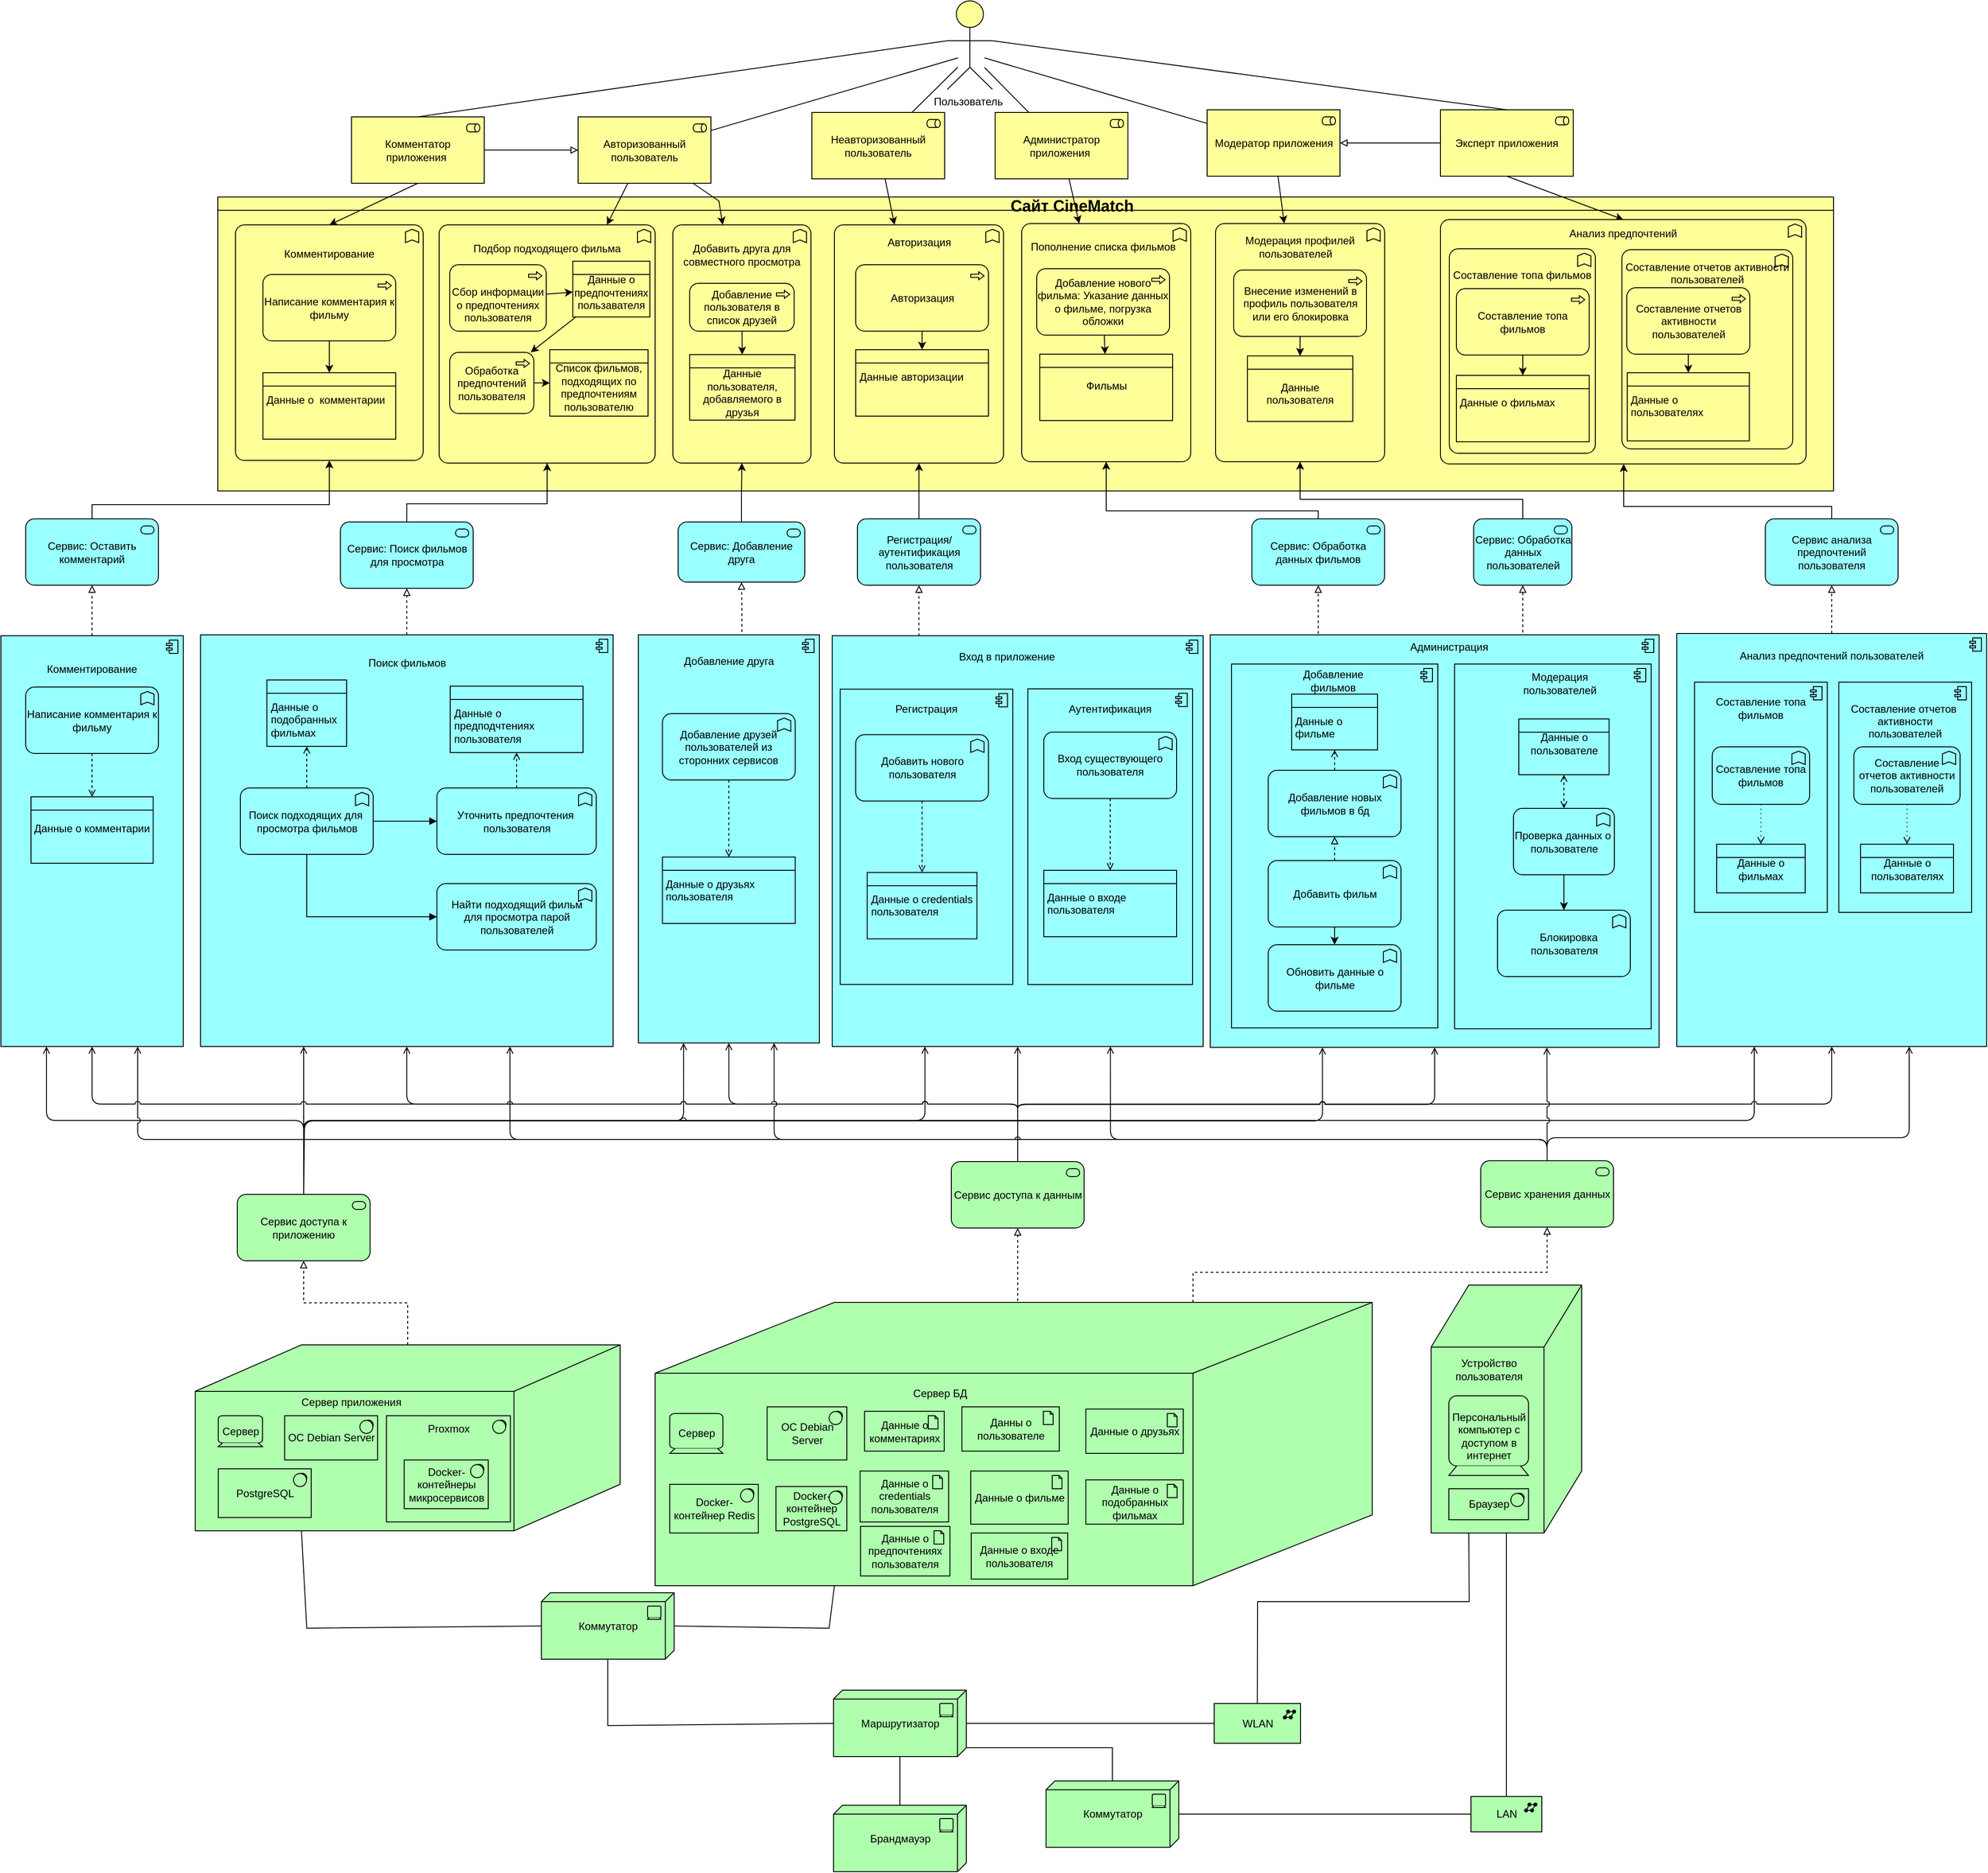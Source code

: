 <mxfile version="21.3.2" type="google">
  <diagram id="6I0OCvxSQrVGMHxT2VVA" name="Page-1">
    <mxGraphModel grid="0" page="0" gridSize="10" guides="1" tooltips="1" connect="1" arrows="0" fold="1" pageScale="1" pageWidth="850" pageHeight="1100" math="0" shadow="0">
      <root>
        <mxCell id="0" />
        <mxCell id="1" parent="0" />
        <mxCell id="xFEC5xzMfHbkkOvkN3Mo-51" style="edgeStyle=orthogonalEdgeStyle;rounded=0;orthogonalLoop=1;jettySize=auto;html=1;exitX=0.75;exitY=0;exitDx=0;exitDy=0;exitPerimeter=0;entryX=0.5;entryY=1;entryDx=0;entryDy=0;entryPerimeter=0;dashed=1;endArrow=block;endFill=0;" edge="1" parent="1" source="jZR-Tp1-Qu3MEY-V8yUe-44" target="i_WYheZD6JwpmQFqZCui-14">
          <mxGeometry relative="1" as="geometry">
            <Array as="points">
              <mxPoint x="73" y="-438" />
            </Array>
          </mxGeometry>
        </mxCell>
        <mxCell id="xFEC5xzMfHbkkOvkN3Mo-52" style="edgeStyle=orthogonalEdgeStyle;rounded=0;orthogonalLoop=1;jettySize=auto;html=1;exitX=0.25;exitY=0;exitDx=0;exitDy=0;exitPerimeter=0;entryX=0.5;entryY=1;entryDx=0;entryDy=0;entryPerimeter=0;dashed=1;endArrow=block;endFill=0;" edge="1" parent="1" source="jZR-Tp1-Qu3MEY-V8yUe-44" target="i_WYheZD6JwpmQFqZCui-15">
          <mxGeometry relative="1" as="geometry">
            <Array as="points">
              <mxPoint x="-158" y="-438" />
            </Array>
          </mxGeometry>
        </mxCell>
        <mxCell id="jZR-Tp1-Qu3MEY-V8yUe-44" value="" style="html=1;outlineConnect=0;whiteSpace=wrap;fillColor=#99ffff;shape=mxgraph.archimate3.application;appType=comp;archiType=square;" vertex="1" parent="1">
          <mxGeometry x="-280" y="-438" width="507" height="466" as="geometry" />
        </mxCell>
        <mxCell id="2OPaNp4iIaNqgDM8rwG--15" value="&lt;font style=&quot;font-size: 18px;&quot;&gt;&lt;b&gt;&amp;nbsp; &amp;nbsp; &amp;nbsp; &amp;nbsp; &amp;nbsp; &amp;nbsp; &amp;nbsp; &amp;nbsp; &amp;nbsp; &amp;nbsp; &amp;nbsp;Сайт CineMatch&lt;br&gt;&lt;br&gt;&lt;/b&gt;&lt;/font&gt;" style="html=1;outlineConnect=0;whiteSpace=wrap;fillColor=#ffff99;shape=mxgraph.archimate3.businessObject;overflow=fill;" vertex="1" parent="1">
          <mxGeometry x="-1401" y="-932.5" width="1825" height="332" as="geometry" />
        </mxCell>
        <mxCell id="2OPaNp4iIaNqgDM8rwG--6" value="Модератор приложения" style="html=1;outlineConnect=0;whiteSpace=wrap;fillColor=#ffff99;shape=mxgraph.archimate3.application;appType=role;archiType=square;" vertex="1" parent="1">
          <mxGeometry x="-283.5" y="-1031" width="150" height="75" as="geometry" />
        </mxCell>
        <mxCell id="2OPaNp4iIaNqgDM8rwG--7" value="Администратор приложения&amp;nbsp;" style="html=1;outlineConnect=0;whiteSpace=wrap;fillColor=#ffff99;shape=mxgraph.archimate3.application;appType=role;archiType=square;" vertex="1" parent="1">
          <mxGeometry x="-523" y="-1028" width="150" height="75" as="geometry" />
        </mxCell>
        <mxCell id="2OPaNp4iIaNqgDM8rwG--8" value="Неавторизованный пользователь" style="html=1;outlineConnect=0;whiteSpace=wrap;fillColor=#ffff99;shape=mxgraph.archimate3.application;appType=role;archiType=square;" vertex="1" parent="1">
          <mxGeometry x="-730" y="-1028" width="150" height="75" as="geometry" />
        </mxCell>
        <mxCell id="2OPaNp4iIaNqgDM8rwG--9" value="Авторизованный пользователь" style="html=1;outlineConnect=0;whiteSpace=wrap;fillColor=#ffff99;shape=mxgraph.archimate3.application;appType=role;archiType=square;" vertex="1" parent="1">
          <mxGeometry x="-994" y="-1023" width="150" height="75" as="geometry" />
        </mxCell>
        <mxCell id="2OPaNp4iIaNqgDM8rwG--10" value="" style="endArrow=none;html=1;rounded=0;" edge="1" parent="1" target="2OPaNp4iIaNqgDM8rwG--9">
          <mxGeometry width="50" height="50" relative="1" as="geometry">
            <mxPoint x="-565" y="-1089.589" as="sourcePoint" />
            <mxPoint x="-768" y="-919" as="targetPoint" />
          </mxGeometry>
        </mxCell>
        <mxCell id="2OPaNp4iIaNqgDM8rwG--11" value="" style="endArrow=none;html=1;rounded=0;" edge="1" parent="1" target="2OPaNp4iIaNqgDM8rwG--6">
          <mxGeometry width="50" height="50" relative="1" as="geometry">
            <mxPoint x="-535" y="-1089.586" as="sourcePoint" />
            <mxPoint x="-768" y="-919" as="targetPoint" />
          </mxGeometry>
        </mxCell>
        <mxCell id="2OPaNp4iIaNqgDM8rwG--12" value="" style="endArrow=none;html=1;rounded=0;" edge="1" parent="1" source="2OPaNp4iIaNqgDM8rwG--7">
          <mxGeometry width="50" height="50" relative="1" as="geometry">
            <mxPoint x="-818" y="-869" as="sourcePoint" />
            <mxPoint x="-535" y="-1078.779" as="targetPoint" />
          </mxGeometry>
        </mxCell>
        <mxCell id="2OPaNp4iIaNqgDM8rwG--13" value="" style="endArrow=none;html=1;rounded=0;" edge="1" parent="1" target="2OPaNp4iIaNqgDM8rwG--8">
          <mxGeometry width="50" height="50" relative="1" as="geometry">
            <mxPoint x="-565" y="-1079.214" as="sourcePoint" />
            <mxPoint x="-768" y="-919" as="targetPoint" />
          </mxGeometry>
        </mxCell>
        <mxCell id="2OPaNp4iIaNqgDM8rwG--14" value="Авторизация&lt;br&gt;&lt;br&gt;&lt;br&gt;&lt;br&gt;&lt;br&gt;&lt;br&gt;&lt;br&gt;&lt;br&gt;&lt;br&gt;&lt;br&gt;&lt;br&gt;&lt;br&gt;&lt;br&gt;&lt;br&gt;&lt;br&gt;&lt;br&gt;&lt;br&gt;" style="html=1;outlineConnect=0;whiteSpace=wrap;fillColor=#ffff99;shape=mxgraph.archimate3.application;appType=func;archiType=rounded;" vertex="1" parent="1">
          <mxGeometry x="-704.5" y="-901" width="191" height="269" as="geometry" />
        </mxCell>
        <mxCell id="2OPaNp4iIaNqgDM8rwG--16" value="Авторизация" style="html=1;outlineConnect=0;whiteSpace=wrap;fillColor=#ffff99;shape=mxgraph.archimate3.application;appType=proc;archiType=rounded;" vertex="1" parent="1">
          <mxGeometry x="-680.5" y="-856" width="150" height="75" as="geometry" />
        </mxCell>
        <mxCell id="2OPaNp4iIaNqgDM8rwG--17" value="&lt;table cellpadding=&quot;0&quot; cellspacing=&quot;0&quot; style=&quot;font-size:1em;width:100%;height:100%;&quot;&gt;&lt;tbody&gt;&lt;tr style=&quot;height:20px;&quot;&gt;&lt;td align=&quot;center&quot;&gt;&lt;/td&gt;&lt;/tr&gt;&lt;tr&gt;&lt;td align=&quot;left&quot; valign=&quot;top&quot; style=&quot;padding:4px;&quot;&gt;Данные авторизации&lt;/td&gt;&lt;/tr&gt;&lt;/tbody&gt;&lt;/table&gt;" style="html=1;outlineConnect=0;whiteSpace=wrap;fillColor=#ffff99;shape=mxgraph.archimate3.businessObject;overflow=fill;" vertex="1" parent="1">
          <mxGeometry x="-680.5" y="-760" width="150" height="75" as="geometry" />
        </mxCell>
        <mxCell id="2OPaNp4iIaNqgDM8rwG--19" value="" style="endArrow=classic;html=1;rounded=0;" edge="1" parent="1" source="2OPaNp4iIaNqgDM8rwG--16" target="2OPaNp4iIaNqgDM8rwG--17">
          <mxGeometry width="50" height="50" relative="1" as="geometry">
            <mxPoint x="-868" y="-668" as="sourcePoint" />
            <mxPoint x="-818" y="-718" as="targetPoint" />
          </mxGeometry>
        </mxCell>
        <mxCell id="2OPaNp4iIaNqgDM8rwG--20" value="Подбор подходящего фильма&lt;br&gt;&lt;br&gt;&lt;br&gt;&lt;br&gt;&lt;br&gt;&lt;br&gt;&lt;br&gt;&lt;br&gt;&lt;br&gt;&lt;br&gt;&lt;br&gt;&lt;br&gt;&lt;br&gt;&lt;br&gt;&lt;br&gt;&lt;br&gt;" style="html=1;outlineConnect=0;whiteSpace=wrap;fillColor=#ffff99;shape=mxgraph.archimate3.application;appType=func;archiType=rounded;" vertex="1" parent="1">
          <mxGeometry x="-1151" y="-901" width="244" height="269" as="geometry" />
        </mxCell>
        <mxCell id="2OPaNp4iIaNqgDM8rwG--21" value="&lt;br&gt;Сбор информации о предпочтениях пользователя" style="html=1;outlineConnect=0;whiteSpace=wrap;fillColor=#ffff99;shape=mxgraph.archimate3.application;appType=proc;archiType=rounded;" vertex="1" parent="1">
          <mxGeometry x="-1139" y="-856" width="109" height="75" as="geometry" />
        </mxCell>
        <mxCell id="2OPaNp4iIaNqgDM8rwG--22" value="&lt;br&gt;Данные о предпочтениях пользавателя" style="html=1;outlineConnect=0;whiteSpace=wrap;fillColor=#ffff99;shape=mxgraph.archimate3.businessObject;overflow=fill;" vertex="1" parent="1">
          <mxGeometry x="-1000" y="-860" width="87" height="63" as="geometry" />
        </mxCell>
        <mxCell id="2OPaNp4iIaNqgDM8rwG--23" value="" style="endArrow=classic;html=1;rounded=0;" edge="1" parent="1" source="2OPaNp4iIaNqgDM8rwG--21" target="2OPaNp4iIaNqgDM8rwG--22">
          <mxGeometry width="50" height="50" relative="1" as="geometry">
            <mxPoint x="-750" y="-855" as="sourcePoint" />
            <mxPoint x="-700" y="-905" as="targetPoint" />
          </mxGeometry>
        </mxCell>
        <mxCell id="2OPaNp4iIaNqgDM8rwG--24" value="Обработка предпочтений пользователя" style="html=1;outlineConnect=0;whiteSpace=wrap;fillColor=#ffff99;shape=mxgraph.archimate3.application;appType=proc;archiType=rounded;" vertex="1" parent="1">
          <mxGeometry x="-1139" y="-757" width="95" height="69" as="geometry" />
        </mxCell>
        <mxCell id="2OPaNp4iIaNqgDM8rwG--25" value="" style="endArrow=classic;html=1;rounded=0;" edge="1" parent="1" source="2OPaNp4iIaNqgDM8rwG--22" target="2OPaNp4iIaNqgDM8rwG--24">
          <mxGeometry width="50" height="50" relative="1" as="geometry">
            <mxPoint x="-750" y="-855" as="sourcePoint" />
            <mxPoint x="-700" y="-905" as="targetPoint" />
          </mxGeometry>
        </mxCell>
        <mxCell id="2OPaNp4iIaNqgDM8rwG--26" value="&lt;br&gt;Список фильмов, подходящих по предпочтениям пользователю" style="html=1;outlineConnect=0;whiteSpace=wrap;fillColor=#ffff99;shape=mxgraph.archimate3.businessObject;overflow=fill;" vertex="1" parent="1">
          <mxGeometry x="-1026" y="-760" width="111" height="75" as="geometry" />
        </mxCell>
        <mxCell id="2OPaNp4iIaNqgDM8rwG--27" value="" style="endArrow=classic;html=1;rounded=0;" edge="1" parent="1" source="2OPaNp4iIaNqgDM8rwG--24" target="2OPaNp4iIaNqgDM8rwG--26">
          <mxGeometry width="50" height="50" relative="1" as="geometry">
            <mxPoint x="-750" y="-786" as="sourcePoint" />
            <mxPoint x="-700" y="-836" as="targetPoint" />
          </mxGeometry>
        </mxCell>
        <mxCell id="2OPaNp4iIaNqgDM8rwG--28" value="Добавить друга для совместного просмотра&lt;br&gt;&lt;br&gt;&lt;br&gt;&lt;br&gt;&lt;br&gt;&lt;br&gt;&lt;br&gt;&lt;br&gt;&lt;br&gt;&lt;br&gt;&lt;br&gt;&lt;br&gt;&lt;br&gt;&lt;br&gt;&lt;br&gt;" style="html=1;outlineConnect=0;whiteSpace=wrap;fillColor=#ffff99;shape=mxgraph.archimate3.application;appType=func;archiType=rounded;" vertex="1" parent="1">
          <mxGeometry x="-887" y="-901" width="156" height="269" as="geometry" />
        </mxCell>
        <mxCell id="2OPaNp4iIaNqgDM8rwG--29" value="Добавление пользователя в список друзей" style="html=1;outlineConnect=0;whiteSpace=wrap;fillColor=#ffff99;shape=mxgraph.archimate3.application;appType=proc;archiType=rounded;" vertex="1" parent="1">
          <mxGeometry x="-868" y="-835" width="118" height="54" as="geometry" />
        </mxCell>
        <mxCell id="2OPaNp4iIaNqgDM8rwG--30" value="&lt;br&gt;Данные пользователя, добавляемого в друзья" style="html=1;outlineConnect=0;whiteSpace=wrap;fillColor=#ffff99;shape=mxgraph.archimate3.businessObject;overflow=fill;" vertex="1" parent="1">
          <mxGeometry x="-868" y="-754.5" width="119" height="74" as="geometry" />
        </mxCell>
        <mxCell id="2OPaNp4iIaNqgDM8rwG--31" value="" style="endArrow=classic;html=1;rounded=0;" edge="1" parent="1" source="2OPaNp4iIaNqgDM8rwG--29" target="2OPaNp4iIaNqgDM8rwG--30">
          <mxGeometry width="50" height="50" relative="1" as="geometry">
            <mxPoint x="-987" y="-786.5" as="sourcePoint" />
            <mxPoint x="-1038" y="-747.5" as="targetPoint" />
          </mxGeometry>
        </mxCell>
        <mxCell id="2OPaNp4iIaNqgDM8rwG--32" value="Пополнение списка фильмов&amp;nbsp;&amp;nbsp;&lt;br&gt;&lt;br&gt;&lt;br&gt;&lt;br&gt;&lt;br&gt;&lt;br&gt;&lt;br&gt;&lt;br&gt;&lt;br&gt;&lt;br&gt;&lt;br&gt;&lt;br&gt;&lt;br&gt;&lt;br&gt;&lt;br&gt;&lt;br&gt;" style="html=1;outlineConnect=0;whiteSpace=wrap;fillColor=#ffff99;shape=mxgraph.archimate3.application;appType=func;archiType=rounded;" vertex="1" parent="1">
          <mxGeometry x="-493" y="-902.5" width="191" height="269" as="geometry" />
        </mxCell>
        <mxCell id="2OPaNp4iIaNqgDM8rwG--33" value="Добавление нового фильма: Указание данных о фильме, погрузка обложки" style="html=1;outlineConnect=0;whiteSpace=wrap;fillColor=#ffff99;shape=mxgraph.archimate3.application;appType=proc;archiType=rounded;" vertex="1" parent="1">
          <mxGeometry x="-476" y="-851.5" width="150" height="75" as="geometry" />
        </mxCell>
        <mxCell id="2OPaNp4iIaNqgDM8rwG--34" value="&lt;br&gt;&lt;br&gt;Фильмы" style="html=1;outlineConnect=0;whiteSpace=wrap;fillColor=#ffff99;shape=mxgraph.archimate3.businessObject;overflow=fill;" vertex="1" parent="1">
          <mxGeometry x="-472.5" y="-755" width="150" height="75" as="geometry" />
        </mxCell>
        <mxCell id="2OPaNp4iIaNqgDM8rwG--35" value="" style="endArrow=classic;html=1;rounded=0;" edge="1" parent="1" source="2OPaNp4iIaNqgDM8rwG--33" target="2OPaNp4iIaNqgDM8rwG--34">
          <mxGeometry width="50" height="50" relative="1" as="geometry">
            <mxPoint x="150" y="-961.5" as="sourcePoint" />
            <mxPoint x="200" y="-1011.5" as="targetPoint" />
          </mxGeometry>
        </mxCell>
        <mxCell id="2OPaNp4iIaNqgDM8rwG--36" value="Модерация профилей пользователей&amp;nbsp; &amp;nbsp;&lt;br&gt;&lt;br&gt;&lt;br&gt;&lt;br&gt;&lt;br&gt;&lt;br&gt;&lt;br&gt;&lt;br&gt;&lt;br&gt;&lt;br&gt;&lt;br&gt;&lt;br&gt;&lt;br&gt;&amp;nbsp; &amp;nbsp;&amp;nbsp;&lt;br&gt;&lt;br&gt;&lt;br&gt;" style="html=1;outlineConnect=0;whiteSpace=wrap;fillColor=#ffff99;shape=mxgraph.archimate3.application;appType=func;archiType=rounded;" vertex="1" parent="1">
          <mxGeometry x="-274" y="-902.5" width="191" height="269" as="geometry" />
        </mxCell>
        <mxCell id="2OPaNp4iIaNqgDM8rwG--37" value="Внесение изменений в профиль пользователя или его блокировка" style="html=1;outlineConnect=0;whiteSpace=wrap;fillColor=#ffff99;shape=mxgraph.archimate3.application;appType=proc;archiType=rounded;" vertex="1" parent="1">
          <mxGeometry x="-253.5" y="-850" width="150" height="75" as="geometry" />
        </mxCell>
        <mxCell id="2OPaNp4iIaNqgDM8rwG--38" value="&lt;br&gt;&lt;br&gt;Данные пользователя" style="html=1;outlineConnect=0;whiteSpace=wrap;fillColor=#ffff99;shape=mxgraph.archimate3.businessObject;overflow=fill;" vertex="1" parent="1">
          <mxGeometry x="-238" y="-753" width="119" height="74" as="geometry" />
        </mxCell>
        <mxCell id="2OPaNp4iIaNqgDM8rwG--39" value="" style="endArrow=classic;html=1;rounded=0;" edge="1" parent="1" source="2OPaNp4iIaNqgDM8rwG--37" target="2OPaNp4iIaNqgDM8rwG--38">
          <mxGeometry width="50" height="50" relative="1" as="geometry">
            <mxPoint x="-259" y="-1030" as="sourcePoint" />
            <mxPoint x="-209" y="-1080" as="targetPoint" />
          </mxGeometry>
        </mxCell>
        <mxCell id="2OPaNp4iIaNqgDM8rwG--40" value="" style="endArrow=classic;html=1;rounded=0;" edge="1" parent="1" source="2OPaNp4iIaNqgDM8rwG--7" target="2OPaNp4iIaNqgDM8rwG--32">
          <mxGeometry width="50" height="50" relative="1" as="geometry">
            <mxPoint x="-373" y="-929" as="sourcePoint" />
            <mxPoint x="-323" y="-979" as="targetPoint" />
          </mxGeometry>
        </mxCell>
        <mxCell id="2OPaNp4iIaNqgDM8rwG--41" value="" style="endArrow=classic;html=1;rounded=0;" edge="1" parent="1" source="2OPaNp4iIaNqgDM8rwG--8" target="2OPaNp4iIaNqgDM8rwG--14">
          <mxGeometry width="50" height="50" relative="1" as="geometry">
            <mxPoint x="-373" y="-929" as="sourcePoint" />
            <mxPoint x="-323" y="-979" as="targetPoint" />
          </mxGeometry>
        </mxCell>
        <mxCell id="2OPaNp4iIaNqgDM8rwG--42" value="" style="endArrow=classic;html=1;rounded=0;" edge="1" parent="1" source="2OPaNp4iIaNqgDM8rwG--9" target="2OPaNp4iIaNqgDM8rwG--28">
          <mxGeometry width="50" height="50" relative="1" as="geometry">
            <mxPoint x="-373" y="-929" as="sourcePoint" />
            <mxPoint x="-323" y="-979" as="targetPoint" />
            <Array as="points">
              <mxPoint x="-835" y="-928" />
            </Array>
          </mxGeometry>
        </mxCell>
        <mxCell id="2OPaNp4iIaNqgDM8rwG--43" value="" style="endArrow=classic;html=1;rounded=0;" edge="1" parent="1" source="2OPaNp4iIaNqgDM8rwG--9" target="2OPaNp4iIaNqgDM8rwG--20">
          <mxGeometry width="50" height="50" relative="1" as="geometry">
            <mxPoint x="-373" y="-929" as="sourcePoint" />
            <mxPoint x="-323" y="-979" as="targetPoint" />
          </mxGeometry>
        </mxCell>
        <mxCell id="2OPaNp4iIaNqgDM8rwG--44" value="" style="endArrow=classic;html=1;rounded=0;" edge="1" parent="1" source="2OPaNp4iIaNqgDM8rwG--6" target="2OPaNp4iIaNqgDM8rwG--36">
          <mxGeometry width="50" height="50" relative="1" as="geometry">
            <mxPoint x="-373" y="-929" as="sourcePoint" />
            <mxPoint x="-323" y="-979" as="targetPoint" />
          </mxGeometry>
        </mxCell>
        <mxCell id="2OPaNp4iIaNqgDM8rwG--66" value="Пользователь&amp;nbsp; &amp;nbsp; &amp;nbsp; &amp;nbsp; &amp;nbsp;" style="html=1;outlineConnect=0;whiteSpace=wrap;fillColor=#ffff99;verticalLabelPosition=bottom;verticalAlign=top;align=center;shape=mxgraph.archimate3.actor;" vertex="1" parent="1">
          <mxGeometry x="-577" y="-1154" width="51" height="100" as="geometry" />
        </mxCell>
        <mxCell id="xFEC5xzMfHbkkOvkN3Mo-76" style="edgeStyle=orthogonalEdgeStyle;rounded=0;orthogonalLoop=1;jettySize=auto;html=1;exitX=0.5;exitY=0;exitDx=0;exitDy=0;exitPerimeter=0;entryX=0.5;entryY=1;entryDx=0;entryDy=0;entryPerimeter=0;" edge="1" parent="1" source="i_WYheZD6JwpmQFqZCui-14" target="2OPaNp4iIaNqgDM8rwG--36">
          <mxGeometry relative="1" as="geometry">
            <Array as="points">
              <mxPoint x="73" y="-591" />
              <mxPoint x="-178" y="-591" />
            </Array>
          </mxGeometry>
        </mxCell>
        <mxCell id="i_WYheZD6JwpmQFqZCui-14" value="Сервис: Обработка данных пользователей" style="html=1;outlineConnect=0;whiteSpace=wrap;fillColor=#99ffff;shape=mxgraph.archimate3.application;appType=serv;archiType=rounded" vertex="1" parent="1">
          <mxGeometry x="17.5" y="-569" width="111" height="75" as="geometry" />
        </mxCell>
        <mxCell id="xFEC5xzMfHbkkOvkN3Mo-75" style="edgeStyle=orthogonalEdgeStyle;rounded=0;orthogonalLoop=1;jettySize=auto;html=1;exitX=0.5;exitY=0;exitDx=0;exitDy=0;exitPerimeter=0;entryX=0.5;entryY=1;entryDx=0;entryDy=0;entryPerimeter=0;" edge="1" parent="1" source="i_WYheZD6JwpmQFqZCui-15" target="2OPaNp4iIaNqgDM8rwG--32">
          <mxGeometry relative="1" as="geometry">
            <Array as="points">
              <mxPoint x="-158" y="-578" />
              <mxPoint x="-398" y="-578" />
            </Array>
          </mxGeometry>
        </mxCell>
        <mxCell id="i_WYheZD6JwpmQFqZCui-15" value="Сервис: Обработка данных фильмов" style="html=1;outlineConnect=0;whiteSpace=wrap;fillColor=#99ffff;shape=mxgraph.archimate3.application;appType=serv;archiType=rounded" vertex="1" parent="1">
          <mxGeometry x="-233" y="-569" width="150" height="75" as="geometry" />
        </mxCell>
        <mxCell id="xFEC5xzMfHbkkOvkN3Mo-73" style="edgeStyle=orthogonalEdgeStyle;rounded=0;orthogonalLoop=1;jettySize=auto;html=1;exitX=0.5;exitY=0;exitDx=0;exitDy=0;exitPerimeter=0;entryX=0.5;entryY=1;entryDx=0;entryDy=0;entryPerimeter=0;" edge="1" parent="1" source="2OPaNp4iIaNqgDM8rwG--45" target="2OPaNp4iIaNqgDM8rwG--28">
          <mxGeometry relative="1" as="geometry" />
        </mxCell>
        <mxCell id="2OPaNp4iIaNqgDM8rwG--45" value="Сервис: Добавление друга" style="html=1;outlineConnect=0;whiteSpace=wrap;fillColor=#99ffff;shape=mxgraph.archimate3.application;appType=serv;archiType=rounded" vertex="1" parent="1">
          <mxGeometry x="-881" y="-565.5" width="143" height="68" as="geometry" />
        </mxCell>
        <mxCell id="xFEC5xzMfHbkkOvkN3Mo-74" style="edgeStyle=orthogonalEdgeStyle;rounded=0;orthogonalLoop=1;jettySize=auto;html=1;exitX=0.5;exitY=0;exitDx=0;exitDy=0;exitPerimeter=0;entryX=0.5;entryY=1;entryDx=0;entryDy=0;entryPerimeter=0;" edge="1" parent="1" source="i_WYheZD6JwpmQFqZCui-31" target="2OPaNp4iIaNqgDM8rwG--14">
          <mxGeometry relative="1" as="geometry" />
        </mxCell>
        <mxCell id="i_WYheZD6JwpmQFqZCui-31" value="Регистрация/аутентификация пользователя" style="html=1;outlineConnect=0;whiteSpace=wrap;fillColor=#99ffff;shape=mxgraph.archimate3.application;appType=serv;archiType=rounded" vertex="1" parent="1">
          <mxGeometry x="-678.5" y="-569" width="139" height="75" as="geometry" />
        </mxCell>
        <mxCell id="xFEC5xzMfHbkkOvkN3Mo-72" style="edgeStyle=orthogonalEdgeStyle;rounded=0;orthogonalLoop=1;jettySize=auto;html=1;exitX=0.5;exitY=0;exitDx=0;exitDy=0;exitPerimeter=0;entryX=0.5;entryY=1;entryDx=0;entryDy=0;entryPerimeter=0;" edge="1" parent="1" source="i_WYheZD6JwpmQFqZCui-25" target="2OPaNp4iIaNqgDM8rwG--20">
          <mxGeometry relative="1" as="geometry">
            <Array as="points">
              <mxPoint x="-1188" y="-586" />
              <mxPoint x="-1029" y="-586" />
            </Array>
          </mxGeometry>
        </mxCell>
        <mxCell id="i_WYheZD6JwpmQFqZCui-25" value="Сервис: Поиск фильмов для просмотра" style="html=1;outlineConnect=0;whiteSpace=wrap;fillColor=#99ffff;shape=mxgraph.archimate3.application;appType=serv;archiType=rounded" vertex="1" parent="1">
          <mxGeometry x="-1262.5" y="-565.5" width="150" height="75" as="geometry" />
        </mxCell>
        <mxCell id="jZR-Tp1-Qu3MEY-V8yUe-30" value="" style="html=1;outlineConnect=0;whiteSpace=wrap;fillColor=#99ffff;shape=mxgraph.archimate3.application;appType=comp;archiType=square;" vertex="1" parent="1">
          <mxGeometry x="-256" y="-405" width="233" height="411" as="geometry" />
        </mxCell>
        <mxCell id="jZR-Tp1-Qu3MEY-V8yUe-7" value="Добавление новых фильмов в бд" style="html=1;outlineConnect=0;whiteSpace=wrap;fillColor=#99ffff;shape=mxgraph.archimate3.application;appType=func;archiType=rounded;" vertex="1" parent="1">
          <mxGeometry x="-214.5" y="-285" width="150" height="75" as="geometry" />
        </mxCell>
        <mxCell id="i_WYheZD6JwpmQFqZCui-51" value="&lt;table cellpadding=&quot;0&quot; cellspacing=&quot;0&quot; style=&quot;font-size:1em;width:100%;height:100%;&quot;&gt;&lt;tbody&gt;&lt;tr style=&quot;height:20px;&quot;&gt;&lt;td align=&quot;center&quot;&gt;&lt;/td&gt;&lt;/tr&gt;&lt;tr&gt;&lt;td align=&quot;left&quot; valign=&quot;top&quot; style=&quot;padding:4px;&quot;&gt;Данные о фильме&lt;/td&gt;&lt;/tr&gt;&lt;/tbody&gt;&lt;/table&gt;" style="html=1;outlineConnect=0;whiteSpace=wrap;fillColor=#99ffff;shape=mxgraph.archimate3.businessObject;overflow=fill" vertex="1" parent="1">
          <mxGeometry x="-188" y="-371" width="97" height="63" as="geometry" />
        </mxCell>
        <mxCell id="jZR-Tp1-Qu3MEY-V8yUe-31" value="" style="html=1;outlineConnect=0;whiteSpace=wrap;fillColor=#99ffff;shape=mxgraph.archimate3.application;appType=comp;archiType=square;" vertex="1" parent="1">
          <mxGeometry x="-4" y="-405" width="222" height="412" as="geometry" />
        </mxCell>
        <mxCell id="NRnLiXCZs7Ot5jkAOs1V-35" value="Добавить фильм" style="html=1;outlineConnect=0;whiteSpace=wrap;fillColor=#99ffff;shape=mxgraph.archimate3.application;appType=func;archiType=rounded;" vertex="1" parent="1">
          <mxGeometry x="-214.5" y="-183" width="150" height="75" as="geometry" />
        </mxCell>
        <mxCell id="VCe5McfCWZ9_aBj2l-YM-14" value="Обновить данные о фильме" style="html=1;outlineConnect=0;whiteSpace=wrap;fillColor=#99ffff;shape=mxgraph.archimate3.application;appType=func;archiType=rounded;" vertex="1" parent="1">
          <mxGeometry x="-214.5" y="-88" width="150" height="75" as="geometry" />
        </mxCell>
        <mxCell id="i_WYheZD6JwpmQFqZCui-17" value="&amp;nbsp; &amp;nbsp;Блокировка пользователя" style="html=1;outlineConnect=0;whiteSpace=wrap;fillColor=#99ffff;shape=mxgraph.archimate3.application;appType=func;archiType=rounded;" vertex="1" parent="1">
          <mxGeometry x="44.5" y="-127" width="150" height="75" as="geometry" />
        </mxCell>
        <mxCell id="NRnLiXCZs7Ot5jkAOs1V-37" value="Проверка данных о&amp;nbsp; пользователе" style="html=1;outlineConnect=0;whiteSpace=wrap;fillColor=#99ffff;shape=mxgraph.archimate3.application;appType=func;archiType=rounded;" vertex="1" parent="1">
          <mxGeometry x="62.5" y="-242" width="114" height="75" as="geometry" />
        </mxCell>
        <mxCell id="i_WYheZD6JwpmQFqZCui-50" value="&lt;br&gt;Данные о пользователе" style="html=1;outlineConnect=0;whiteSpace=wrap;fillColor=#99ffff;shape=mxgraph.archimate3.businessObject;overflow=fill" vertex="1" parent="1">
          <mxGeometry x="68.5" y="-343" width="102" height="63" as="geometry" />
        </mxCell>
        <mxCell id="jZR-Tp1-Qu3MEY-V8yUe-29" style="edgeStyle=orthogonalEdgeStyle;rounded=0;orthogonalLoop=1;jettySize=auto;html=1;exitX=0.5;exitY=1;exitDx=0;exitDy=0;exitPerimeter=0;entryX=0.5;entryY=0;entryDx=0;entryDy=0;entryPerimeter=0;" edge="1" parent="1" source="NRnLiXCZs7Ot5jkAOs1V-37" target="i_WYheZD6JwpmQFqZCui-17">
          <mxGeometry relative="1" as="geometry" />
        </mxCell>
        <mxCell id="jZR-Tp1-Qu3MEY-V8yUe-27" style="edgeStyle=orthogonalEdgeStyle;rounded=0;orthogonalLoop=1;jettySize=auto;html=1;exitX=0.5;exitY=0;exitDx=0;exitDy=0;exitPerimeter=0;entryX=0.5;entryY=1;entryDx=0;entryDy=0;entryPerimeter=0;dashed=1;endArrow=open;endFill=0;startArrow=open;startFill=0;" edge="1" parent="1" source="NRnLiXCZs7Ot5jkAOs1V-37" target="i_WYheZD6JwpmQFqZCui-50">
          <mxGeometry relative="1" as="geometry" />
        </mxCell>
        <mxCell id="VCe5McfCWZ9_aBj2l-YM-15" style="edgeStyle=orthogonalEdgeStyle;rounded=0;orthogonalLoop=1;jettySize=auto;html=1;" edge="1" parent="1" source="NRnLiXCZs7Ot5jkAOs1V-35" target="VCe5McfCWZ9_aBj2l-YM-14">
          <mxGeometry relative="1" as="geometry" />
        </mxCell>
        <mxCell id="jZR-Tp1-Qu3MEY-V8yUe-26" style="edgeStyle=orthogonalEdgeStyle;rounded=0;orthogonalLoop=1;jettySize=auto;html=1;exitX=0.5;exitY=0;exitDx=0;exitDy=0;exitPerimeter=0;entryX=0.5;entryY=1;entryDx=0;entryDy=0;entryPerimeter=0;dashed=1;endArrow=block;endFill=0;" edge="1" parent="1" source="NRnLiXCZs7Ot5jkAOs1V-35" target="jZR-Tp1-Qu3MEY-V8yUe-7">
          <mxGeometry relative="1" as="geometry" />
        </mxCell>
        <mxCell id="jZR-Tp1-Qu3MEY-V8yUe-32" style="edgeStyle=orthogonalEdgeStyle;rounded=0;orthogonalLoop=1;jettySize=auto;html=1;exitX=0.5;exitY=0;exitDx=0;exitDy=0;exitPerimeter=0;entryX=0.5;entryY=1;entryDx=0;entryDy=0;entryPerimeter=0;dashed=1;endArrow=open;endFill=0;" edge="1" parent="1" source="jZR-Tp1-Qu3MEY-V8yUe-7" target="i_WYheZD6JwpmQFqZCui-51">
          <mxGeometry relative="1" as="geometry" />
        </mxCell>
        <mxCell id="jZR-Tp1-Qu3MEY-V8yUe-34" value="Модерация пользователей" style="text;html=1;strokeColor=none;fillColor=none;align=center;verticalAlign=middle;whiteSpace=wrap;rounded=0;" vertex="1" parent="1">
          <mxGeometry x="85" y="-398" width="60" height="30" as="geometry" />
        </mxCell>
        <mxCell id="jZR-Tp1-Qu3MEY-V8yUe-35" value="Добавление фильмов" style="text;html=1;strokeColor=none;fillColor=none;align=center;verticalAlign=middle;whiteSpace=wrap;rounded=0;" vertex="1" parent="1">
          <mxGeometry x="-171.5" y="-401" width="60" height="30" as="geometry" />
        </mxCell>
        <mxCell id="jZR-Tp1-Qu3MEY-V8yUe-48" value="Администрация" style="text;html=1;strokeColor=none;fillColor=none;align=center;verticalAlign=middle;whiteSpace=wrap;rounded=0;" vertex="1" parent="1">
          <mxGeometry x="-40" y="-439.5" width="60" height="30" as="geometry" />
        </mxCell>
        <mxCell id="jZR-Tp1-Qu3MEY-V8yUe-94" value="" style="html=1;outlineConnect=0;whiteSpace=wrap;fillColor=#AFFFAF;shape=mxgraph.archimate3.node;" vertex="1" parent="1">
          <mxGeometry x="-1426.5" y="364" width="480" height="210" as="geometry" />
        </mxCell>
        <mxCell id="xFEC5xzMfHbkkOvkN3Mo-101" style="edgeStyle=orthogonalEdgeStyle;rounded=1;orthogonalLoop=1;jettySize=auto;html=1;exitX=0.5;exitY=0;exitDx=0;exitDy=0;exitPerimeter=0;entryX=0.25;entryY=1;entryDx=0;entryDy=0;entryPerimeter=0;endArrow=open;endFill=0;" edge="1" parent="1" source="jZR-Tp1-Qu3MEY-V8yUe-95" target="jZR-Tp1-Qu3MEY-V8yUe-160">
          <mxGeometry relative="1" as="geometry" />
        </mxCell>
        <mxCell id="xFEC5xzMfHbkkOvkN3Mo-102" style="edgeStyle=orthogonalEdgeStyle;rounded=1;orthogonalLoop=1;jettySize=auto;html=1;exitX=0.5;exitY=0;exitDx=0;exitDy=0;exitPerimeter=0;entryX=0.25;entryY=1;entryDx=0;entryDy=0;entryPerimeter=0;jumpStyle=arc;endArrow=open;endFill=0;" edge="1" parent="1" source="jZR-Tp1-Qu3MEY-V8yUe-95" target="xFEC5xzMfHbkkOvkN3Mo-23">
          <mxGeometry relative="1" as="geometry">
            <Array as="points">
              <mxPoint x="-1303" y="111" />
              <mxPoint x="-875" y="111" />
            </Array>
          </mxGeometry>
        </mxCell>
        <mxCell id="xFEC5xzMfHbkkOvkN3Mo-103" style="edgeStyle=orthogonalEdgeStyle;rounded=1;orthogonalLoop=1;jettySize=auto;html=1;exitX=0.5;exitY=0;exitDx=0;exitDy=0;exitPerimeter=0;entryX=0.25;entryY=1;entryDx=0;entryDy=0;entryPerimeter=0;jumpStyle=arc;endArrow=open;endFill=0;" edge="1" parent="1" source="jZR-Tp1-Qu3MEY-V8yUe-95" target="xFEC5xzMfHbkkOvkN3Mo-22">
          <mxGeometry relative="1" as="geometry" />
        </mxCell>
        <mxCell id="xFEC5xzMfHbkkOvkN3Mo-104" style="edgeStyle=orthogonalEdgeStyle;rounded=0;orthogonalLoop=1;jettySize=auto;html=1;exitX=0.5;exitY=0;exitDx=0;exitDy=0;exitPerimeter=0;entryX=0.25;entryY=1;entryDx=0;entryDy=0;entryPerimeter=0;endArrow=open;endFill=0;" edge="1" parent="1" source="jZR-Tp1-Qu3MEY-V8yUe-95" target="xFEC5xzMfHbkkOvkN3Mo-34">
          <mxGeometry relative="1" as="geometry" />
        </mxCell>
        <mxCell id="xFEC5xzMfHbkkOvkN3Mo-106" style="edgeStyle=orthogonalEdgeStyle;rounded=1;orthogonalLoop=1;jettySize=auto;html=1;exitX=0.5;exitY=0;exitDx=0;exitDy=0;exitPerimeter=0;entryX=0.25;entryY=1;entryDx=0;entryDy=0;entryPerimeter=0;jumpStyle=arc;endArrow=open;endFill=0;" edge="1" parent="1" source="jZR-Tp1-Qu3MEY-V8yUe-95" target="jZR-Tp1-Qu3MEY-V8yUe-44">
          <mxGeometry relative="1" as="geometry" />
        </mxCell>
        <mxCell id="xFEC5xzMfHbkkOvkN3Mo-107" style="edgeStyle=orthogonalEdgeStyle;rounded=1;orthogonalLoop=1;jettySize=auto;html=1;exitX=0.5;exitY=0;exitDx=0;exitDy=0;exitPerimeter=0;entryX=0.25;entryY=1;entryDx=0;entryDy=0;entryPerimeter=0;jumpStyle=arc;endArrow=open;endFill=0;" edge="1" parent="1" source="jZR-Tp1-Qu3MEY-V8yUe-95" target="Nj4oRjhFEH60hoAwViCD-1">
          <mxGeometry relative="1" as="geometry" />
        </mxCell>
        <mxCell id="jZR-Tp1-Qu3MEY-V8yUe-95" value="Сервис доступа к приложению" style="html=1;outlineConnect=0;whiteSpace=wrap;fillColor=#AFFFAF;shape=mxgraph.archimate3.application;appType=serv;archiType=rounded" vertex="1" parent="1">
          <mxGeometry x="-1379" y="194" width="150" height="75" as="geometry" />
        </mxCell>
        <mxCell id="xFEC5xzMfHbkkOvkN3Mo-93" style="edgeStyle=orthogonalEdgeStyle;rounded=1;orthogonalLoop=1;jettySize=auto;html=1;exitX=0.5;exitY=0;exitDx=0;exitDy=0;exitPerimeter=0;entryX=0.5;entryY=1;entryDx=0;entryDy=0;entryPerimeter=0;jumpStyle=arc;endArrow=open;endFill=0;" edge="1" parent="1" source="jZR-Tp1-Qu3MEY-V8yUe-96" target="xFEC5xzMfHbkkOvkN3Mo-34">
          <mxGeometry relative="1" as="geometry" />
        </mxCell>
        <mxCell id="xFEC5xzMfHbkkOvkN3Mo-94" style="edgeStyle=orthogonalEdgeStyle;rounded=1;orthogonalLoop=1;jettySize=auto;html=1;exitX=0.5;exitY=0;exitDx=0;exitDy=0;exitPerimeter=0;entryX=0.5;entryY=1;entryDx=0;entryDy=0;entryPerimeter=0;jumpStyle=arc;endArrow=open;endFill=0;" edge="1" parent="1" source="jZR-Tp1-Qu3MEY-V8yUe-96" target="xFEC5xzMfHbkkOvkN3Mo-23">
          <mxGeometry relative="1" as="geometry">
            <Array as="points">
              <mxPoint x="-498" y="92" />
              <mxPoint x="-824" y="92" />
            </Array>
          </mxGeometry>
        </mxCell>
        <mxCell id="xFEC5xzMfHbkkOvkN3Mo-95" style="edgeStyle=orthogonalEdgeStyle;rounded=1;orthogonalLoop=1;jettySize=auto;html=1;exitX=0.5;exitY=0;exitDx=0;exitDy=0;exitPerimeter=0;entryX=0.5;entryY=1;entryDx=0;entryDy=0;entryPerimeter=0;jumpStyle=arc;endArrow=open;endFill=0;" edge="1" parent="1" source="jZR-Tp1-Qu3MEY-V8yUe-96" target="jZR-Tp1-Qu3MEY-V8yUe-44">
          <mxGeometry relative="1" as="geometry" />
        </mxCell>
        <mxCell id="xFEC5xzMfHbkkOvkN3Mo-96" style="edgeStyle=orthogonalEdgeStyle;rounded=1;orthogonalLoop=1;jettySize=auto;html=1;exitX=0.5;exitY=0;exitDx=0;exitDy=0;exitPerimeter=0;entryX=0.5;entryY=1;entryDx=0;entryDy=0;entryPerimeter=0;jumpStyle=arc;endArrow=open;endFill=0;" edge="1" parent="1" source="jZR-Tp1-Qu3MEY-V8yUe-96" target="Nj4oRjhFEH60hoAwViCD-1">
          <mxGeometry relative="1" as="geometry" />
        </mxCell>
        <mxCell id="xFEC5xzMfHbkkOvkN3Mo-105" style="edgeStyle=orthogonalEdgeStyle;rounded=0;orthogonalLoop=1;jettySize=auto;html=1;exitX=0.5;exitY=0;exitDx=0;exitDy=0;exitPerimeter=0;entryX=0.5;entryY=1;entryDx=0;entryDy=0;entryPerimeter=0;endArrow=open;endFill=0;" edge="1" parent="1" source="jZR-Tp1-Qu3MEY-V8yUe-96" target="xFEC5xzMfHbkkOvkN3Mo-22">
          <mxGeometry relative="1" as="geometry" />
        </mxCell>
        <mxCell id="jZR-Tp1-Qu3MEY-V8yUe-96" value="Сервис доступа к данным" style="html=1;outlineConnect=0;whiteSpace=wrap;fillColor=#AFFFAF;shape=mxgraph.archimate3.application;appType=serv;archiType=rounded" vertex="1" parent="1">
          <mxGeometry x="-572.5" y="157" width="150" height="75" as="geometry" />
        </mxCell>
        <mxCell id="xFEC5xzMfHbkkOvkN3Mo-109" style="edgeStyle=orthogonalEdgeStyle;rounded=0;orthogonalLoop=1;jettySize=auto;html=1;exitX=0.5;exitY=0;exitDx=0;exitDy=0;exitPerimeter=0;entryX=0.75;entryY=1;entryDx=0;entryDy=0;entryPerimeter=0;jumpStyle=arc;endArrow=open;endFill=0;" edge="1" parent="1" source="jZR-Tp1-Qu3MEY-V8yUe-97" target="jZR-Tp1-Qu3MEY-V8yUe-44">
          <mxGeometry relative="1" as="geometry" />
        </mxCell>
        <mxCell id="xFEC5xzMfHbkkOvkN3Mo-110" style="edgeStyle=orthogonalEdgeStyle;rounded=1;orthogonalLoop=1;jettySize=auto;html=1;exitX=0.5;exitY=0;exitDx=0;exitDy=0;exitPerimeter=0;entryX=0.75;entryY=1;entryDx=0;entryDy=0;entryPerimeter=0;endArrow=open;endFill=0;" edge="1" parent="1" source="jZR-Tp1-Qu3MEY-V8yUe-97" target="Nj4oRjhFEH60hoAwViCD-1">
          <mxGeometry relative="1" as="geometry">
            <Array as="points">
              <mxPoint x="100" y="130" />
              <mxPoint x="510" y="130" />
            </Array>
          </mxGeometry>
        </mxCell>
        <mxCell id="xFEC5xzMfHbkkOvkN3Mo-111" style="edgeStyle=orthogonalEdgeStyle;rounded=1;orthogonalLoop=1;jettySize=auto;html=1;exitX=0.5;exitY=0;exitDx=0;exitDy=0;exitPerimeter=0;entryX=0.75;entryY=1;entryDx=0;entryDy=0;entryPerimeter=0;jumpStyle=arc;endArrow=open;endFill=0;" edge="1" parent="1" source="jZR-Tp1-Qu3MEY-V8yUe-97" target="xFEC5xzMfHbkkOvkN3Mo-22">
          <mxGeometry relative="1" as="geometry">
            <Array as="points">
              <mxPoint x="100" y="132" />
              <mxPoint x="-393" y="132" />
            </Array>
          </mxGeometry>
        </mxCell>
        <mxCell id="xFEC5xzMfHbkkOvkN3Mo-112" style="edgeStyle=orthogonalEdgeStyle;rounded=1;orthogonalLoop=1;jettySize=auto;html=1;exitX=0.5;exitY=0;exitDx=0;exitDy=0;exitPerimeter=0;entryX=0.75;entryY=1;entryDx=0;entryDy=0;entryPerimeter=0;jumpStyle=arc;endArrow=open;endFill=0;" edge="1" parent="1" source="jZR-Tp1-Qu3MEY-V8yUe-97" target="xFEC5xzMfHbkkOvkN3Mo-23">
          <mxGeometry relative="1" as="geometry">
            <Array as="points">
              <mxPoint x="101" y="132" />
              <mxPoint x="-773" y="132" />
            </Array>
          </mxGeometry>
        </mxCell>
        <mxCell id="xFEC5xzMfHbkkOvkN3Mo-113" style="edgeStyle=orthogonalEdgeStyle;rounded=1;orthogonalLoop=1;jettySize=auto;html=1;exitX=0.5;exitY=0;exitDx=0;exitDy=0;exitPerimeter=0;entryX=0.75;entryY=1;entryDx=0;entryDy=0;entryPerimeter=0;endArrow=open;endFill=0;" edge="1" parent="1" source="jZR-Tp1-Qu3MEY-V8yUe-97" target="xFEC5xzMfHbkkOvkN3Mo-34">
          <mxGeometry relative="1" as="geometry">
            <Array as="points">
              <mxPoint x="101" y="132" />
              <mxPoint x="-1071" y="132" />
            </Array>
          </mxGeometry>
        </mxCell>
        <mxCell id="xFEC5xzMfHbkkOvkN3Mo-114" style="edgeStyle=orthogonalEdgeStyle;rounded=1;orthogonalLoop=1;jettySize=auto;html=1;exitX=0.5;exitY=0;exitDx=0;exitDy=0;exitPerimeter=0;entryX=0.75;entryY=1;entryDx=0;entryDy=0;entryPerimeter=0;jumpStyle=arc;endArrow=open;endFill=0;" edge="1" parent="1" source="jZR-Tp1-Qu3MEY-V8yUe-97" target="jZR-Tp1-Qu3MEY-V8yUe-160">
          <mxGeometry relative="1" as="geometry">
            <Array as="points">
              <mxPoint x="101" y="132" />
              <mxPoint x="-1491" y="132" />
            </Array>
          </mxGeometry>
        </mxCell>
        <mxCell id="jZR-Tp1-Qu3MEY-V8yUe-97" value="Сервис хранения данных" style="html=1;outlineConnect=0;whiteSpace=wrap;fillColor=#AFFFAF;shape=mxgraph.archimate3.application;appType=serv;archiType=rounded" vertex="1" parent="1">
          <mxGeometry x="25.5" y="156" width="150" height="75" as="geometry" />
        </mxCell>
        <mxCell id="jZR-Tp1-Qu3MEY-V8yUe-98" value="Сервер" style="html=1;outlineConnect=0;whiteSpace=wrap;fillColor=#AFFFAF;shape=mxgraph.archimate3.device;" vertex="1" parent="1">
          <mxGeometry x="-1400.5" y="444" width="50" height="35" as="geometry" />
        </mxCell>
        <mxCell id="jZR-Tp1-Qu3MEY-V8yUe-99" value="Сервер приложения" style="text;html=1;strokeColor=none;fillColor=none;align=center;verticalAlign=middle;whiteSpace=wrap;rounded=0;" vertex="1" parent="1">
          <mxGeometry x="-1320.5" y="414" width="140" height="30" as="geometry" />
        </mxCell>
        <mxCell id="jZR-Tp1-Qu3MEY-V8yUe-100" value="ОС Debian Server" style="html=1;outlineConnect=0;whiteSpace=wrap;fillColor=#AFFFAF;shape=mxgraph.archimate3.application;appType=sysSw;archiType=square;" vertex="1" parent="1">
          <mxGeometry x="-1325.5" y="444" width="105" height="50" as="geometry" />
        </mxCell>
        <mxCell id="jZR-Tp1-Qu3MEY-V8yUe-101" value="" style="html=1;outlineConnect=0;whiteSpace=wrap;fillColor=#AFFFAF;shape=mxgraph.archimate3.application;appType=sysSw;archiType=square;" vertex="1" parent="1">
          <mxGeometry x="-1210.5" y="444" width="140" height="120" as="geometry" />
        </mxCell>
        <mxCell id="jZR-Tp1-Qu3MEY-V8yUe-102" value="PostgreSQL" style="html=1;outlineConnect=0;whiteSpace=wrap;fillColor=#AFFFAF;shape=mxgraph.archimate3.application;appType=sysSw;archiType=square;" vertex="1" parent="1">
          <mxGeometry x="-1400.5" y="504" width="105" height="55" as="geometry" />
        </mxCell>
        <mxCell id="jZR-Tp1-Qu3MEY-V8yUe-103" value="Docker-контейнеры микросервисов" style="html=1;outlineConnect=0;whiteSpace=wrap;fillColor=#AFFFAF;shape=mxgraph.archimate3.application;appType=sysSw;archiType=square;" vertex="1" parent="1">
          <mxGeometry x="-1190.5" y="494" width="95" height="55" as="geometry" />
        </mxCell>
        <mxCell id="jZR-Tp1-Qu3MEY-V8yUe-104" value="Proxmox" style="text;html=1;strokeColor=none;fillColor=none;align=center;verticalAlign=middle;whiteSpace=wrap;rounded=0;" vertex="1" parent="1">
          <mxGeometry x="-1170.5" y="444" width="60" height="30" as="geometry" />
        </mxCell>
        <mxCell id="jZR-Tp1-Qu3MEY-V8yUe-105" value="Коммутатор" style="html=1;outlineConnect=0;whiteSpace=wrap;fillColor=#AFFFAF;shape=mxgraph.archimate3.tech;techType=device;" vertex="1" parent="1">
          <mxGeometry x="-1035.5" y="644" width="150" height="75" as="geometry" />
        </mxCell>
        <mxCell id="jZR-Tp1-Qu3MEY-V8yUe-106" value="Брандмауэр" style="html=1;outlineConnect=0;whiteSpace=wrap;fillColor=#AFFFAF;shape=mxgraph.archimate3.tech;techType=device;" vertex="1" parent="1">
          <mxGeometry x="-705.5" y="884" width="150" height="75" as="geometry" />
        </mxCell>
        <mxCell id="jZR-Tp1-Qu3MEY-V8yUe-107" value="Маршрутизатор" style="html=1;outlineConnect=0;whiteSpace=wrap;fillColor=#AFFFAF;shape=mxgraph.archimate3.tech;techType=device;" vertex="1" parent="1">
          <mxGeometry x="-705.5" y="754" width="150" height="75" as="geometry" />
        </mxCell>
        <mxCell id="jZR-Tp1-Qu3MEY-V8yUe-108" value="Коммутатор" style="html=1;outlineConnect=0;whiteSpace=wrap;fillColor=#AFFFAF;shape=mxgraph.archimate3.tech;techType=device;" vertex="1" parent="1">
          <mxGeometry x="-465.5" y="856.5" width="150" height="75" as="geometry" />
        </mxCell>
        <mxCell id="jZR-Tp1-Qu3MEY-V8yUe-109" value="LAN" style="html=1;outlineConnect=0;whiteSpace=wrap;fillColor=#AFFFAF;shape=mxgraph.archimate3.application;appType=netw;archiType=square;" vertex="1" parent="1">
          <mxGeometry x="14.5" y="874" width="80" height="40" as="geometry" />
        </mxCell>
        <mxCell id="jZR-Tp1-Qu3MEY-V8yUe-110" value="" style="html=1;outlineConnect=0;whiteSpace=wrap;fillColor=#AFFFAF;shape=mxgraph.archimate3.node;" vertex="1" parent="1">
          <mxGeometry x="-30.5" y="296.5" width="170" height="280" as="geometry" />
        </mxCell>
        <mxCell id="jZR-Tp1-Qu3MEY-V8yUe-111" value="Устройство пользователя" style="text;html=1;strokeColor=none;fillColor=none;align=center;verticalAlign=middle;whiteSpace=wrap;rounded=0;" vertex="1" parent="1">
          <mxGeometry x="-10.5" y="376.5" width="90" height="30" as="geometry" />
        </mxCell>
        <mxCell id="jZR-Tp1-Qu3MEY-V8yUe-112" value="Персональный компьютер с доступом в интернет" style="html=1;outlineConnect=0;whiteSpace=wrap;fillColor=#AFFFAF;shape=mxgraph.archimate3.device;" vertex="1" parent="1">
          <mxGeometry x="-10.5" y="421.5" width="90" height="90" as="geometry" />
        </mxCell>
        <mxCell id="jZR-Tp1-Qu3MEY-V8yUe-113" value="Браузер" style="html=1;outlineConnect=0;whiteSpace=wrap;fillColor=#AFFFAF;shape=mxgraph.archimate3.application;appType=sysSw;archiType=square;" vertex="1" parent="1">
          <mxGeometry x="-10.5" y="526.5" width="90" height="35" as="geometry" />
        </mxCell>
        <mxCell id="jZR-Tp1-Qu3MEY-V8yUe-114" value="" style="endArrow=none;html=1;rounded=0;entryX=0.25;entryY=1;entryDx=0;entryDy=0;entryPerimeter=0;exitX=0.5;exitY=0;exitDx=0;exitDy=0;exitPerimeter=0;" edge="1" parent="1" source="jZR-Tp1-Qu3MEY-V8yUe-134" target="jZR-Tp1-Qu3MEY-V8yUe-110">
          <mxGeometry width="50" height="50" relative="1" as="geometry">
            <mxPoint x="-800.5" y="774" as="sourcePoint" />
            <mxPoint x="-960.5" y="824" as="targetPoint" />
            <Array as="points">
              <mxPoint x="-226.5" y="654" />
              <mxPoint x="12.5" y="654" />
            </Array>
          </mxGeometry>
        </mxCell>
        <mxCell id="jZR-Tp1-Qu3MEY-V8yUe-115" value="" style="endArrow=none;html=1;rounded=0;entryX=0;entryY=0.5;entryDx=0;entryDy=0;entryPerimeter=0;exitX=1;exitY=0.5;exitDx=0;exitDy=0;exitPerimeter=0;" edge="1" parent="1" source="jZR-Tp1-Qu3MEY-V8yUe-107" target="jZR-Tp1-Qu3MEY-V8yUe-134">
          <mxGeometry width="50" height="50" relative="1" as="geometry">
            <mxPoint x="-790.5" y="894" as="sourcePoint" />
            <mxPoint x="-740.5" y="844" as="targetPoint" />
          </mxGeometry>
        </mxCell>
        <mxCell id="jZR-Tp1-Qu3MEY-V8yUe-116" value="" style="endArrow=none;html=1;rounded=0;entryX=0;entryY=0.5;entryDx=0;entryDy=0;entryPerimeter=0;exitX=1;exitY=0.5;exitDx=0;exitDy=0;exitPerimeter=0;" edge="1" parent="1" source="jZR-Tp1-Qu3MEY-V8yUe-108" target="jZR-Tp1-Qu3MEY-V8yUe-109">
          <mxGeometry width="50" height="50" relative="1" as="geometry">
            <mxPoint x="-790.5" y="894" as="sourcePoint" />
            <mxPoint x="-740.5" y="844" as="targetPoint" />
          </mxGeometry>
        </mxCell>
        <mxCell id="jZR-Tp1-Qu3MEY-V8yUe-117" value="" style="endArrow=none;html=1;rounded=0;exitX=0.5;exitY=0;exitDx=0;exitDy=0;exitPerimeter=0;entryX=1;entryY=1;entryDx=0;entryDy=-10;entryPerimeter=0;" edge="1" parent="1" source="jZR-Tp1-Qu3MEY-V8yUe-108" target="jZR-Tp1-Qu3MEY-V8yUe-107">
          <mxGeometry width="50" height="50" relative="1" as="geometry">
            <mxPoint x="-790.5" y="894" as="sourcePoint" />
            <mxPoint x="-740.5" y="844" as="targetPoint" />
            <Array as="points">
              <mxPoint x="-390.5" y="819" />
            </Array>
          </mxGeometry>
        </mxCell>
        <mxCell id="jZR-Tp1-Qu3MEY-V8yUe-118" value="" style="endArrow=none;html=1;rounded=0;entryX=0.5;entryY=1;entryDx=0;entryDy=0;entryPerimeter=0;exitX=0.5;exitY=0;exitDx=0;exitDy=0;exitPerimeter=0;" edge="1" parent="1" source="jZR-Tp1-Qu3MEY-V8yUe-106" target="jZR-Tp1-Qu3MEY-V8yUe-107">
          <mxGeometry width="50" height="50" relative="1" as="geometry">
            <mxPoint x="-790.5" y="894" as="sourcePoint" />
            <mxPoint x="-740.5" y="844" as="targetPoint" />
            <Array as="points" />
          </mxGeometry>
        </mxCell>
        <mxCell id="jZR-Tp1-Qu3MEY-V8yUe-119" value="" style="endArrow=none;html=1;rounded=0;entryX=0.25;entryY=1;entryDx=0;entryDy=0;entryPerimeter=0;exitX=0;exitY=0.5;exitDx=0;exitDy=0;exitPerimeter=0;" edge="1" parent="1" source="jZR-Tp1-Qu3MEY-V8yUe-105" target="jZR-Tp1-Qu3MEY-V8yUe-94">
          <mxGeometry width="50" height="50" relative="1" as="geometry">
            <mxPoint x="-1010.5" y="784" as="sourcePoint" />
            <mxPoint x="-960.5" y="734" as="targetPoint" />
            <Array as="points">
              <mxPoint x="-1300.5" y="684" />
            </Array>
          </mxGeometry>
        </mxCell>
        <mxCell id="jZR-Tp1-Qu3MEY-V8yUe-120" value="" style="endArrow=none;html=1;rounded=0;exitX=0.5;exitY=1;exitDx=0;exitDy=0;exitPerimeter=0;entryX=0;entryY=0.5;entryDx=0;entryDy=0;entryPerimeter=0;" edge="1" parent="1" source="jZR-Tp1-Qu3MEY-V8yUe-105" target="jZR-Tp1-Qu3MEY-V8yUe-107">
          <mxGeometry width="50" height="50" relative="1" as="geometry">
            <mxPoint x="-685.5" y="714" as="sourcePoint" />
            <mxPoint x="-635.5" y="664" as="targetPoint" />
            <Array as="points">
              <mxPoint x="-960.5" y="794" />
            </Array>
          </mxGeometry>
        </mxCell>
        <mxCell id="jZR-Tp1-Qu3MEY-V8yUe-121" value="" style="html=1;outlineConnect=0;whiteSpace=wrap;fillColor=#AFFFAF;shape=mxgraph.archimate3.node;" vertex="1" parent="1">
          <mxGeometry x="-907" y="316" width="810" height="320" as="geometry" />
        </mxCell>
        <mxCell id="jZR-Tp1-Qu3MEY-V8yUe-122" value="Данны о пользователе" style="html=1;outlineConnect=0;whiteSpace=wrap;fillColor=#AFFFAF;shape=mxgraph.archimate3.application;appType=artifact;archiType=square;" vertex="1" parent="1">
          <mxGeometry x="-560.5" y="434" width="110" height="50" as="geometry" />
        </mxCell>
        <mxCell id="jZR-Tp1-Qu3MEY-V8yUe-123" value="Данные о фильме" style="html=1;outlineConnect=0;whiteSpace=wrap;fillColor=#AFFFAF;shape=mxgraph.archimate3.application;appType=artifact;archiType=square;" vertex="1" parent="1">
          <mxGeometry x="-550.5" y="506.5" width="110" height="60" as="geometry" />
        </mxCell>
        <mxCell id="jZR-Tp1-Qu3MEY-V8yUe-124" value="Данные о credentials пользователя" style="html=1;outlineConnect=0;whiteSpace=wrap;fillColor=#AFFFAF;shape=mxgraph.archimate3.application;appType=artifact;archiType=square;" vertex="1" parent="1">
          <mxGeometry x="-675.5" y="506.5" width="100" height="57.5" as="geometry" />
        </mxCell>
        <mxCell id="jZR-Tp1-Qu3MEY-V8yUe-125" value="Данные о друзьях" style="html=1;outlineConnect=0;whiteSpace=wrap;fillColor=#AFFFAF;shape=mxgraph.archimate3.application;appType=artifact;archiType=square;" vertex="1" parent="1">
          <mxGeometry x="-420.5" y="436.5" width="110" height="50" as="geometry" />
        </mxCell>
        <mxCell id="jZR-Tp1-Qu3MEY-V8yUe-126" value="Данные о подобранных фильмах" style="html=1;outlineConnect=0;whiteSpace=wrap;fillColor=#AFFFAF;shape=mxgraph.archimate3.application;appType=artifact;archiType=square;" vertex="1" parent="1">
          <mxGeometry x="-420.5" y="516.5" width="110" height="50" as="geometry" />
        </mxCell>
        <mxCell id="jZR-Tp1-Qu3MEY-V8yUe-127" value="Данные о комментариях" style="html=1;outlineConnect=0;whiteSpace=wrap;fillColor=#AFFFAF;shape=mxgraph.archimate3.application;appType=artifact;archiType=square;" vertex="1" parent="1">
          <mxGeometry x="-670.5" y="439" width="90" height="45" as="geometry" />
        </mxCell>
        <mxCell id="jZR-Tp1-Qu3MEY-V8yUe-128" value="Сервер" style="html=1;outlineConnect=0;whiteSpace=wrap;fillColor=#AFFFAF;shape=mxgraph.archimate3.device;" vertex="1" parent="1">
          <mxGeometry x="-890.5" y="441.5" width="60" height="45" as="geometry" />
        </mxCell>
        <mxCell id="jZR-Tp1-Qu3MEY-V8yUe-129" value="ОС Debian Server" style="html=1;outlineConnect=0;whiteSpace=wrap;fillColor=#AFFFAF;shape=mxgraph.archimate3.application;appType=sysSw;archiType=square;" vertex="1" parent="1">
          <mxGeometry x="-780.5" y="434" width="90" height="60" as="geometry" />
        </mxCell>
        <mxCell id="jZR-Tp1-Qu3MEY-V8yUe-130" value="Docker-контейнер PostgreSQL" style="html=1;outlineConnect=0;whiteSpace=wrap;fillColor=#AFFFAF;shape=mxgraph.archimate3.application;appType=sysSw;archiType=square;" vertex="1" parent="1">
          <mxGeometry x="-770.5" y="524" width="80" height="50" as="geometry" />
        </mxCell>
        <mxCell id="jZR-Tp1-Qu3MEY-V8yUe-131" value="Docker-контейнер Redis" style="html=1;outlineConnect=0;whiteSpace=wrap;fillColor=#AFFFAF;shape=mxgraph.archimate3.application;appType=sysSw;archiType=square;" vertex="1" parent="1">
          <mxGeometry x="-890.5" y="521.5" width="100" height="55" as="geometry" />
        </mxCell>
        <mxCell id="jZR-Tp1-Qu3MEY-V8yUe-132" value="Сервер БД" style="text;html=1;strokeColor=none;fillColor=none;align=center;verticalAlign=middle;whiteSpace=wrap;rounded=0;" vertex="1" parent="1">
          <mxGeometry x="-640.5" y="404" width="110" height="30" as="geometry" />
        </mxCell>
        <mxCell id="jZR-Tp1-Qu3MEY-V8yUe-133" value="" style="endArrow=none;html=1;rounded=0;entryX=1;entryY=0.5;entryDx=0;entryDy=0;entryPerimeter=0;exitX=0.25;exitY=1;exitDx=0;exitDy=0;exitPerimeter=0;" edge="1" parent="1" source="jZR-Tp1-Qu3MEY-V8yUe-121" target="jZR-Tp1-Qu3MEY-V8yUe-105">
          <mxGeometry width="50" height="50" relative="1" as="geometry">
            <mxPoint x="-620.5" y="624" as="sourcePoint" />
            <mxPoint x="-570.5" y="574" as="targetPoint" />
            <Array as="points">
              <mxPoint x="-710.5" y="684" />
            </Array>
          </mxGeometry>
        </mxCell>
        <mxCell id="jZR-Tp1-Qu3MEY-V8yUe-134" value="WLAN" style="html=1;outlineConnect=0;whiteSpace=wrap;fillColor=#AFFFAF;shape=mxgraph.archimate3.application;appType=netw;archiType=square;" vertex="1" parent="1">
          <mxGeometry x="-275.5" y="769" width="97.5" height="45" as="geometry" />
        </mxCell>
        <mxCell id="jZR-Tp1-Qu3MEY-V8yUe-135" value="" style="endArrow=none;html=1;rounded=0;exitX=0.5;exitY=1;exitDx=0;exitDy=0;exitPerimeter=0;entryX=0.5;entryY=0;entryDx=0;entryDy=0;entryPerimeter=0;" edge="1" parent="1" source="jZR-Tp1-Qu3MEY-V8yUe-110" target="jZR-Tp1-Qu3MEY-V8yUe-109">
          <mxGeometry width="50" height="50" relative="1" as="geometry">
            <mxPoint x="-360.5" y="574" as="sourcePoint" />
            <mxPoint x="-310.5" y="524" as="targetPoint" />
          </mxGeometry>
        </mxCell>
        <mxCell id="jZR-Tp1-Qu3MEY-V8yUe-136" value="" style="edgeStyle=elbowEdgeStyle;html=1;endArrow=block;elbow=vertical;endFill=0;dashed=1;rounded=0;exitX=0.5;exitY=0;exitDx=0;exitDy=0;exitPerimeter=0;entryX=0.5;entryY=1;entryDx=0;entryDy=0;entryPerimeter=0;" edge="1" parent="1" source="jZR-Tp1-Qu3MEY-V8yUe-94" target="jZR-Tp1-Qu3MEY-V8yUe-95">
          <mxGeometry width="160" relative="1" as="geometry">
            <mxPoint x="-660.5" y="524" as="sourcePoint" />
            <mxPoint x="-500.5" y="524" as="targetPoint" />
          </mxGeometry>
        </mxCell>
        <mxCell id="jZR-Tp1-Qu3MEY-V8yUe-137" value="" style="edgeStyle=elbowEdgeStyle;html=1;endArrow=block;elbow=vertical;endFill=0;dashed=1;rounded=0;exitX=0.5;exitY=0;exitDx=0;exitDy=0;exitPerimeter=0;entryX=0.5;entryY=1;entryDx=0;entryDy=0;entryPerimeter=0;" edge="1" parent="1" source="jZR-Tp1-Qu3MEY-V8yUe-121" target="jZR-Tp1-Qu3MEY-V8yUe-96">
          <mxGeometry width="160" relative="1" as="geometry">
            <mxPoint x="-660.5" y="524" as="sourcePoint" />
            <mxPoint x="-500.5" y="524" as="targetPoint" />
            <Array as="points">
              <mxPoint x="-488" y="316" />
            </Array>
          </mxGeometry>
        </mxCell>
        <mxCell id="jZR-Tp1-Qu3MEY-V8yUe-138" value="" style="edgeStyle=elbowEdgeStyle;html=1;endArrow=block;elbow=vertical;endFill=0;dashed=1;rounded=0;exitX=0.75;exitY=0;exitDx=0;exitDy=0;exitPerimeter=0;entryX=0.5;entryY=1;entryDx=0;entryDy=0;entryPerimeter=0;" edge="1" parent="1" source="jZR-Tp1-Qu3MEY-V8yUe-121" target="jZR-Tp1-Qu3MEY-V8yUe-97">
          <mxGeometry width="160" relative="1" as="geometry">
            <mxPoint x="-660.5" y="524" as="sourcePoint" />
            <mxPoint x="-350.5" y="204" as="targetPoint" />
            <Array as="points">
              <mxPoint x="-92" y="282" />
              <mxPoint x="-270.5" y="304" />
            </Array>
          </mxGeometry>
        </mxCell>
        <mxCell id="jZR-Tp1-Qu3MEY-V8yUe-147" style="edgeStyle=orthogonalEdgeStyle;rounded=0;orthogonalLoop=1;jettySize=auto;html=1;exitX=1;exitY=0.5;exitDx=0;exitDy=0;exitPerimeter=0;entryX=0;entryY=0.5;entryDx=0;entryDy=0;entryPerimeter=0;endArrow=block;endFill=0;" edge="1" parent="1" source="jZR-Tp1-Qu3MEY-V8yUe-146" target="2OPaNp4iIaNqgDM8rwG--9">
          <mxGeometry relative="1" as="geometry" />
        </mxCell>
        <mxCell id="jZR-Tp1-Qu3MEY-V8yUe-146" value="Комментатор приложения&amp;nbsp;" style="html=1;outlineConnect=0;whiteSpace=wrap;fillColor=#ffff99;shape=mxgraph.archimate3.application;appType=role;archiType=square;" vertex="1" parent="1">
          <mxGeometry x="-1250" y="-1023" width="150" height="75" as="geometry" />
        </mxCell>
        <mxCell id="jZR-Tp1-Qu3MEY-V8yUe-149" value="" style="endArrow=none;html=1;rounded=0;entryX=0;entryY=0.45;entryDx=0;entryDy=0;entryPerimeter=0;exitX=0.5;exitY=0;exitDx=0;exitDy=0;exitPerimeter=0;" edge="1" parent="1" source="jZR-Tp1-Qu3MEY-V8yUe-146" target="2OPaNp4iIaNqgDM8rwG--66">
          <mxGeometry width="50" height="50" relative="1" as="geometry">
            <mxPoint x="-776" y="-1120" as="sourcePoint" />
            <mxPoint x="-726" y="-1170" as="targetPoint" />
          </mxGeometry>
        </mxCell>
        <mxCell id="jZR-Tp1-Qu3MEY-V8yUe-150" value="Комментирование&lt;br&gt;&lt;br&gt;&lt;br&gt;&lt;br&gt;&lt;br&gt;&lt;br&gt;&lt;br&gt;&lt;br&gt;&lt;br&gt;&lt;br&gt;&lt;br&gt;&lt;br&gt;&lt;br&gt;&lt;br&gt;&lt;br&gt;" style="html=1;outlineConnect=0;whiteSpace=wrap;fillColor=#ffff99;shape=mxgraph.archimate3.application;appType=func;archiType=rounded;" vertex="1" parent="1">
          <mxGeometry x="-1381" y="-901" width="212" height="266" as="geometry" />
        </mxCell>
        <mxCell id="jZR-Tp1-Qu3MEY-V8yUe-153" style="edgeStyle=orthogonalEdgeStyle;rounded=0;orthogonalLoop=1;jettySize=auto;html=1;exitX=0;exitY=0.5;exitDx=0;exitDy=0;exitPerimeter=0;entryX=1;entryY=0.5;entryDx=0;entryDy=0;entryPerimeter=0;endArrow=block;endFill=0;" edge="1" parent="1" source="jZR-Tp1-Qu3MEY-V8yUe-151" target="2OPaNp4iIaNqgDM8rwG--6">
          <mxGeometry relative="1" as="geometry" />
        </mxCell>
        <mxCell id="xFEC5xzMfHbkkOvkN3Mo-11" style="rounded=0;orthogonalLoop=1;jettySize=auto;html=1;exitX=0.5;exitY=1;exitDx=0;exitDy=0;exitPerimeter=0;entryX=0.5;entryY=0;entryDx=0;entryDy=0;entryPerimeter=0;" edge="1" parent="1" source="jZR-Tp1-Qu3MEY-V8yUe-151" target="Nj4oRjhFEH60hoAwViCD-13">
          <mxGeometry relative="1" as="geometry" />
        </mxCell>
        <mxCell id="jZR-Tp1-Qu3MEY-V8yUe-151" value="Эксперт приложения" style="html=1;outlineConnect=0;whiteSpace=wrap;fillColor=#ffff99;shape=mxgraph.archimate3.application;appType=role;archiType=square;" vertex="1" parent="1">
          <mxGeometry x="-20" y="-1031" width="150" height="75" as="geometry" />
        </mxCell>
        <mxCell id="jZR-Tp1-Qu3MEY-V8yUe-152" value="" style="endArrow=none;html=1;rounded=0;exitX=1;exitY=0.45;exitDx=0;exitDy=0;exitPerimeter=0;entryX=0.5;entryY=0;entryDx=0;entryDy=0;entryPerimeter=0;" edge="1" parent="1" source="2OPaNp4iIaNqgDM8rwG--66" target="jZR-Tp1-Qu3MEY-V8yUe-151">
          <mxGeometry width="50" height="50" relative="1" as="geometry">
            <mxPoint x="-388" y="-1108" as="sourcePoint" />
            <mxPoint x="-338" y="-1158" as="targetPoint" />
          </mxGeometry>
        </mxCell>
        <mxCell id="jZR-Tp1-Qu3MEY-V8yUe-159" style="edgeStyle=orthogonalEdgeStyle;rounded=0;orthogonalLoop=1;jettySize=auto;html=1;exitX=0.5;exitY=1;exitDx=0;exitDy=0;exitPerimeter=0;entryX=0.5;entryY=0;entryDx=0;entryDy=0;entryPerimeter=0;" edge="1" parent="1" source="jZR-Tp1-Qu3MEY-V8yUe-156" target="jZR-Tp1-Qu3MEY-V8yUe-157">
          <mxGeometry relative="1" as="geometry" />
        </mxCell>
        <mxCell id="jZR-Tp1-Qu3MEY-V8yUe-156" value="Написание комментария к фильму" style="html=1;outlineConnect=0;whiteSpace=wrap;fillColor=#ffff99;shape=mxgraph.archimate3.application;appType=proc;archiType=rounded;" vertex="1" parent="1">
          <mxGeometry x="-1350" y="-845" width="150" height="75" as="geometry" />
        </mxCell>
        <mxCell id="jZR-Tp1-Qu3MEY-V8yUe-157" value="&lt;table cellpadding=&quot;0&quot; cellspacing=&quot;0&quot; style=&quot;font-size:1em;width:100%;height:100%;&quot;&gt;&lt;tbody&gt;&lt;tr style=&quot;height:20px;&quot;&gt;&lt;td align=&quot;center&quot;&gt;&lt;/td&gt;&lt;/tr&gt;&lt;tr&gt;&lt;td align=&quot;left&quot; valign=&quot;top&quot; style=&quot;padding:4px;&quot;&gt;Данные о&amp;nbsp; комментарии&lt;/td&gt;&lt;/tr&gt;&lt;/tbody&gt;&lt;/table&gt;" style="html=1;outlineConnect=0;whiteSpace=wrap;fillColor=#ffff99;shape=mxgraph.archimate3.businessObject;overflow=fill;" vertex="1" parent="1">
          <mxGeometry x="-1350" y="-734" width="150" height="75" as="geometry" />
        </mxCell>
        <mxCell id="jZR-Tp1-Qu3MEY-V8yUe-163" value="" style="edgeStyle=orthogonalEdgeStyle;rounded=0;orthogonalLoop=1;jettySize=auto;html=1;dashed=1;endArrow=block;endFill=0;" edge="1" parent="1" source="jZR-Tp1-Qu3MEY-V8yUe-160" target="jZR-Tp1-Qu3MEY-V8yUe-161">
          <mxGeometry relative="1" as="geometry" />
        </mxCell>
        <mxCell id="jZR-Tp1-Qu3MEY-V8yUe-160" value="Комментирование&lt;br&gt;&lt;br&gt;&lt;br&gt;&lt;br&gt;&lt;br&gt;&lt;br&gt;&lt;br&gt;&lt;br&gt;&lt;br&gt;&lt;br&gt;&lt;br&gt;&lt;br&gt;&lt;br&gt;&lt;br&gt;&lt;br&gt;&lt;br&gt;&lt;br&gt;&lt;br&gt;&lt;br&gt;&lt;br&gt;&lt;br&gt;&lt;br&gt;&lt;br&gt;&lt;br&gt;&lt;br&gt;&lt;br&gt;&lt;br&gt;&lt;br&gt;" style="html=1;outlineConnect=0;whiteSpace=wrap;fillColor=#99ffff;shape=mxgraph.archimate3.application;appType=comp;archiType=square;" vertex="1" parent="1">
          <mxGeometry x="-1646" y="-437" width="206" height="464" as="geometry" />
        </mxCell>
        <mxCell id="xFEC5xzMfHbkkOvkN3Mo-71" style="edgeStyle=orthogonalEdgeStyle;rounded=0;orthogonalLoop=1;jettySize=auto;html=1;exitX=0.5;exitY=0;exitDx=0;exitDy=0;exitPerimeter=0;entryX=0.5;entryY=1;entryDx=0;entryDy=0;entryPerimeter=0;" edge="1" parent="1" source="jZR-Tp1-Qu3MEY-V8yUe-161" target="jZR-Tp1-Qu3MEY-V8yUe-150">
          <mxGeometry relative="1" as="geometry">
            <Array as="points">
              <mxPoint x="-1543" y="-585" />
              <mxPoint x="-1275" y="-585" />
            </Array>
          </mxGeometry>
        </mxCell>
        <mxCell id="jZR-Tp1-Qu3MEY-V8yUe-161" value="Сервис: Оставить комментарий" style="html=1;outlineConnect=0;whiteSpace=wrap;fillColor=#99ffff;shape=mxgraph.archimate3.application;appType=serv;archiType=rounded" vertex="1" parent="1">
          <mxGeometry x="-1618" y="-569" width="150" height="75" as="geometry" />
        </mxCell>
        <mxCell id="jZR-Tp1-Qu3MEY-V8yUe-166" style="edgeStyle=orthogonalEdgeStyle;rounded=0;orthogonalLoop=1;jettySize=auto;html=1;exitX=0.5;exitY=1;exitDx=0;exitDy=0;exitPerimeter=0;entryX=0.5;entryY=0;entryDx=0;entryDy=0;entryPerimeter=0;dashed=1;endArrow=open;endFill=0;" edge="1" parent="1" source="jZR-Tp1-Qu3MEY-V8yUe-164" target="jZR-Tp1-Qu3MEY-V8yUe-165">
          <mxGeometry relative="1" as="geometry" />
        </mxCell>
        <mxCell id="jZR-Tp1-Qu3MEY-V8yUe-164" value="Написание комментария к фильму" style="html=1;outlineConnect=0;whiteSpace=wrap;fillColor=#99ffff;shape=mxgraph.archimate3.application;appType=func;archiType=rounded;" vertex="1" parent="1">
          <mxGeometry x="-1618" y="-379" width="150" height="75" as="geometry" />
        </mxCell>
        <mxCell id="jZR-Tp1-Qu3MEY-V8yUe-165" value="&lt;br&gt;&lt;br&gt;Данные о комментарии" style="html=1;outlineConnect=0;whiteSpace=wrap;fillColor=#99ffff;shape=mxgraph.archimate3.businessObject;overflow=fill" vertex="1" parent="1">
          <mxGeometry x="-1612" y="-255" width="138" height="75" as="geometry" />
        </mxCell>
        <mxCell id="jZR-Tp1-Qu3MEY-V8yUe-167" value="Данные о предпочтениях пользователя" style="html=1;outlineConnect=0;whiteSpace=wrap;fillColor=#AFFFAF;shape=mxgraph.archimate3.application;appType=artifact;archiType=square;" vertex="1" parent="1">
          <mxGeometry x="-675" y="569" width="101" height="56" as="geometry" />
        </mxCell>
        <mxCell id="jZR-Tp1-Qu3MEY-V8yUe-171" value="" style="endArrow=classic;html=1;rounded=0;exitX=0.5;exitY=1;exitDx=0;exitDy=0;exitPerimeter=0;entryX=0.5;entryY=0;entryDx=0;entryDy=0;entryPerimeter=0;" edge="1" parent="1" source="jZR-Tp1-Qu3MEY-V8yUe-146" target="jZR-Tp1-Qu3MEY-V8yUe-150">
          <mxGeometry width="50" height="50" relative="1" as="geometry">
            <mxPoint x="-1513" y="-1004" as="sourcePoint" />
            <mxPoint x="-1463" y="-1054" as="targetPoint" />
          </mxGeometry>
        </mxCell>
        <mxCell id="Nj4oRjhFEH60hoAwViCD-1" value="Анализ предпочтений пользователей&lt;br&gt;&lt;br&gt;&lt;br&gt;&lt;br&gt;&lt;br&gt;&lt;br&gt;&lt;br&gt;&lt;br&gt;&lt;br&gt;&lt;br&gt;&lt;br&gt;&lt;br&gt;&lt;br&gt;&lt;br&gt;&lt;br&gt;&lt;br&gt;&lt;br&gt;&lt;br&gt;&lt;br&gt;&lt;br&gt;&lt;br&gt;&lt;br&gt;&lt;br&gt;&lt;br&gt;&lt;br&gt;&lt;br&gt;&lt;br&gt;&lt;br&gt;&lt;br&gt;&lt;br&gt;" style="html=1;outlineConnect=0;whiteSpace=wrap;fillColor=#99ffff;shape=mxgraph.archimate3.application;appType=comp;archiType=square;" vertex="1" parent="1">
          <mxGeometry x="247" y="-439.5" width="350" height="466.5" as="geometry" />
        </mxCell>
        <mxCell id="Nj4oRjhFEH60hoAwViCD-2" value="Составление топа фильмов&lt;br&gt;&lt;br&gt;&lt;br&gt;&lt;br&gt;&lt;br&gt;&lt;br&gt;&lt;br&gt;&lt;br&gt;&lt;br&gt;&lt;br&gt;&lt;br&gt;&lt;br&gt;&lt;br&gt;&lt;br&gt;&lt;br&gt;" style="html=1;outlineConnect=0;whiteSpace=wrap;fillColor=#99ffff;shape=mxgraph.archimate3.application;appType=comp;archiType=square;" vertex="1" parent="1">
          <mxGeometry x="267" y="-384.5" width="150" height="260" as="geometry" />
        </mxCell>
        <mxCell id="Nj4oRjhFEH60hoAwViCD-3" value="Составление топа фильмов" style="html=1;outlineConnect=0;whiteSpace=wrap;fillColor=#99ffff;shape=mxgraph.archimate3.application;appType=func;archiType=rounded;" vertex="1" parent="1">
          <mxGeometry x="287" y="-311.5" width="110" height="65" as="geometry" />
        </mxCell>
        <mxCell id="Nj4oRjhFEH60hoAwViCD-4" value="&lt;br&gt;Данные о фильмах" style="html=1;outlineConnect=0;whiteSpace=wrap;fillColor=#99ffff;shape=mxgraph.archimate3.businessObject;overflow=fill" vertex="1" parent="1">
          <mxGeometry x="292" y="-201.5" width="100" height="55" as="geometry" />
        </mxCell>
        <mxCell id="Nj4oRjhFEH60hoAwViCD-5" value="" style="edgeStyle=elbowEdgeStyle;html=1;endArrow=open;elbow=vertical;endFill=0;dashed=1;dashPattern=1 4;rounded=0;exitX=0.5;exitY=1;exitDx=0;exitDy=0;exitPerimeter=0;entryX=0.5;entryY=0;entryDx=0;entryDy=0;entryPerimeter=0;" edge="1" parent="1" source="Nj4oRjhFEH60hoAwViCD-3" target="Nj4oRjhFEH60hoAwViCD-4">
          <mxGeometry width="160" relative="1" as="geometry">
            <mxPoint x="497" y="-211.5" as="sourcePoint" />
            <mxPoint x="657" y="-211.5" as="targetPoint" />
          </mxGeometry>
        </mxCell>
        <mxCell id="Nj4oRjhFEH60hoAwViCD-6" value="&lt;br&gt;Составление отчетов&amp;nbsp; активности пользователей&lt;br&gt;&lt;br&gt;&lt;br&gt;&lt;br&gt;&lt;br&gt;&lt;br&gt;&lt;br&gt;&lt;br&gt;&lt;br&gt;&lt;br&gt;&lt;br&gt;&lt;br&gt;&lt;br&gt;&lt;br&gt;" style="html=1;outlineConnect=0;whiteSpace=wrap;fillColor=#99ffff;shape=mxgraph.archimate3.application;appType=comp;archiType=square;" vertex="1" parent="1">
          <mxGeometry x="430" y="-384.5" width="150" height="260" as="geometry" />
        </mxCell>
        <mxCell id="Nj4oRjhFEH60hoAwViCD-7" value="Составление отчетов активности пользователей" style="html=1;outlineConnect=0;whiteSpace=wrap;fillColor=#99ffff;shape=mxgraph.archimate3.application;appType=func;archiType=rounded;" vertex="1" parent="1">
          <mxGeometry x="447" y="-311.5" width="120" height="65" as="geometry" />
        </mxCell>
        <mxCell id="Nj4oRjhFEH60hoAwViCD-8" value="&lt;br&gt;Данные о пользователях" style="html=1;outlineConnect=0;whiteSpace=wrap;fillColor=#99ffff;shape=mxgraph.archimate3.businessObject;overflow=fill" vertex="1" parent="1">
          <mxGeometry x="454.5" y="-201.5" width="105" height="55" as="geometry" />
        </mxCell>
        <mxCell id="Nj4oRjhFEH60hoAwViCD-9" value="" style="edgeStyle=elbowEdgeStyle;html=1;endArrow=open;elbow=vertical;endFill=0;dashed=1;dashPattern=1 4;rounded=0;exitX=0.5;exitY=1;exitDx=0;exitDy=0;exitPerimeter=0;entryX=0.5;entryY=0;entryDx=0;entryDy=0;entryPerimeter=0;" edge="1" parent="1" source="Nj4oRjhFEH60hoAwViCD-7" target="Nj4oRjhFEH60hoAwViCD-8">
          <mxGeometry width="160" relative="1" as="geometry">
            <mxPoint x="657" y="-211.5" as="sourcePoint" />
            <mxPoint x="817" y="-211.5" as="targetPoint" />
          </mxGeometry>
        </mxCell>
        <mxCell id="xFEC5xzMfHbkkOvkN3Mo-77" style="edgeStyle=orthogonalEdgeStyle;rounded=0;orthogonalLoop=1;jettySize=auto;html=1;exitX=0.5;exitY=0;exitDx=0;exitDy=0;exitPerimeter=0;entryX=0.5;entryY=1;entryDx=0;entryDy=0;entryPerimeter=0;" edge="1" parent="1" source="Nj4oRjhFEH60hoAwViCD-10" target="Nj4oRjhFEH60hoAwViCD-13">
          <mxGeometry relative="1" as="geometry">
            <Array as="points">
              <mxPoint x="422" y="-583" />
              <mxPoint x="187" y="-583" />
              <mxPoint x="187" y="-631" />
            </Array>
          </mxGeometry>
        </mxCell>
        <mxCell id="Nj4oRjhFEH60hoAwViCD-10" value="Сервис анализа предпочтений пользователя" style="html=1;outlineConnect=0;whiteSpace=wrap;fillColor=#99ffff;shape=mxgraph.archimate3.application;appType=serv;archiType=rounded" vertex="1" parent="1">
          <mxGeometry x="347" y="-569" width="150" height="75" as="geometry" />
        </mxCell>
        <mxCell id="Nj4oRjhFEH60hoAwViCD-11" value="" style="edgeStyle=elbowEdgeStyle;html=1;endArrow=block;elbow=vertical;endFill=0;dashed=1;rounded=0;entryX=0.5;entryY=1;entryDx=0;entryDy=0;entryPerimeter=0;exitX=0.5;exitY=0;exitDx=0;exitDy=0;exitPerimeter=0;" edge="1" parent="1" source="Nj4oRjhFEH60hoAwViCD-1" target="Nj4oRjhFEH60hoAwViCD-10">
          <mxGeometry width="160" relative="1" as="geometry">
            <mxPoint x="227" y="-421.5" as="sourcePoint" />
            <mxPoint x="387" y="-421.5" as="targetPoint" />
          </mxGeometry>
        </mxCell>
        <mxCell id="Nj4oRjhFEH60hoAwViCD-13" value="Анализ предпочтений&lt;br&gt;&lt;br&gt;&lt;br&gt;&lt;br&gt;&lt;br&gt;&lt;br&gt;&lt;br&gt;&lt;br&gt;&lt;br&gt;&lt;br&gt;&lt;br&gt;&lt;br&gt;&lt;br&gt;&lt;br&gt;&lt;br&gt;&lt;br&gt;&lt;br&gt;&lt;br&gt;" style="html=1;outlineConnect=0;whiteSpace=wrap;fillColor=#ffff99;shape=mxgraph.archimate3.application;appType=func;archiType=rounded;" vertex="1" parent="1">
          <mxGeometry x="-20" y="-907" width="413" height="276" as="geometry" />
        </mxCell>
        <mxCell id="xFEC5xzMfHbkkOvkN3Mo-12" value="Составление топа фильмов&lt;br&gt;&lt;br&gt;&lt;br&gt;&lt;br&gt;&lt;br&gt;&lt;br&gt;&lt;br&gt;&lt;br&gt;&lt;br&gt;&lt;br&gt;&lt;br&gt;&lt;br&gt;&lt;br&gt;" style="html=1;outlineConnect=0;whiteSpace=wrap;fillColor=#ffff99;shape=mxgraph.archimate3.application;appType=func;archiType=rounded;" vertex="1" parent="1">
          <mxGeometry x="-10" y="-874" width="165" height="231" as="geometry" />
        </mxCell>
        <mxCell id="xFEC5xzMfHbkkOvkN3Mo-13" value="Составление отчетов активности пользователей&lt;br&gt;&lt;br&gt;&lt;br&gt;&lt;br&gt;&lt;br&gt;&lt;br&gt;&lt;br&gt;&lt;br&gt;&lt;br&gt;&lt;br&gt;&lt;br&gt;&lt;br&gt;&lt;br&gt;" style="html=1;outlineConnect=0;whiteSpace=wrap;fillColor=#ffff99;shape=mxgraph.archimate3.application;appType=func;archiType=rounded;" vertex="1" parent="1">
          <mxGeometry x="185" y="-873" width="193" height="225" as="geometry" />
        </mxCell>
        <mxCell id="xFEC5xzMfHbkkOvkN3Mo-18" style="edgeStyle=orthogonalEdgeStyle;rounded=0;orthogonalLoop=1;jettySize=auto;html=1;exitX=0.5;exitY=1;exitDx=0;exitDy=0;exitPerimeter=0;entryX=0.5;entryY=0;entryDx=0;entryDy=0;entryPerimeter=0;" edge="1" parent="1" source="xFEC5xzMfHbkkOvkN3Mo-14" target="xFEC5xzMfHbkkOvkN3Mo-16">
          <mxGeometry relative="1" as="geometry" />
        </mxCell>
        <mxCell id="xFEC5xzMfHbkkOvkN3Mo-14" value="Составление топа фильмов" style="html=1;outlineConnect=0;whiteSpace=wrap;fillColor=#ffff99;shape=mxgraph.archimate3.application;appType=proc;archiType=rounded;" vertex="1" parent="1">
          <mxGeometry x="-2" y="-829" width="150" height="75" as="geometry" />
        </mxCell>
        <mxCell id="xFEC5xzMfHbkkOvkN3Mo-19" style="edgeStyle=orthogonalEdgeStyle;rounded=0;orthogonalLoop=1;jettySize=auto;html=1;exitX=0.5;exitY=1;exitDx=0;exitDy=0;exitPerimeter=0;entryX=0.5;entryY=0;entryDx=0;entryDy=0;entryPerimeter=0;" edge="1" parent="1" source="xFEC5xzMfHbkkOvkN3Mo-15" target="xFEC5xzMfHbkkOvkN3Mo-17">
          <mxGeometry relative="1" as="geometry" />
        </mxCell>
        <mxCell id="xFEC5xzMfHbkkOvkN3Mo-15" value="Составление отчетов активности пользователей" style="html=1;outlineConnect=0;whiteSpace=wrap;fillColor=#ffff99;shape=mxgraph.archimate3.application;appType=proc;archiType=rounded;" vertex="1" parent="1">
          <mxGeometry x="190.5" y="-830" width="139" height="75" as="geometry" />
        </mxCell>
        <mxCell id="xFEC5xzMfHbkkOvkN3Mo-16" value="&lt;table cellpadding=&quot;0&quot; cellspacing=&quot;0&quot; style=&quot;font-size:1em;width:100%;height:100%;&quot;&gt;&lt;tbody&gt;&lt;tr style=&quot;height:20px;&quot;&gt;&lt;td align=&quot;center&quot;&gt;&lt;/td&gt;&lt;/tr&gt;&lt;tr&gt;&lt;td align=&quot;left&quot; valign=&quot;top&quot; style=&quot;padding:4px;&quot;&gt;Данные о фильмах&lt;/td&gt;&lt;/tr&gt;&lt;/tbody&gt;&lt;/table&gt;" style="html=1;outlineConnect=0;whiteSpace=wrap;fillColor=#ffff99;shape=mxgraph.archimate3.businessObject;overflow=fill;" vertex="1" parent="1">
          <mxGeometry x="-2" y="-731" width="150" height="75" as="geometry" />
        </mxCell>
        <mxCell id="xFEC5xzMfHbkkOvkN3Mo-17" value="&lt;table cellpadding=&quot;0&quot; cellspacing=&quot;0&quot; style=&quot;font-size:1em;width:100%;height:100%;&quot;&gt;&lt;tbody&gt;&lt;tr style=&quot;height:20px;&quot;&gt;&lt;td align=&quot;center&quot;&gt;&lt;/td&gt;&lt;/tr&gt;&lt;tr&gt;&lt;td align=&quot;left&quot; valign=&quot;top&quot; style=&quot;padding:4px;&quot;&gt;Данные о пользователях&lt;/td&gt;&lt;/tr&gt;&lt;/tbody&gt;&lt;/table&gt;" style="html=1;outlineConnect=0;whiteSpace=wrap;fillColor=#ffff99;shape=mxgraph.archimate3.businessObject;overflow=fill;" vertex="1" parent="1">
          <mxGeometry x="191" y="-734" width="138" height="77" as="geometry" />
        </mxCell>
        <mxCell id="xFEC5xzMfHbkkOvkN3Mo-33" style="edgeStyle=orthogonalEdgeStyle;rounded=0;orthogonalLoop=1;jettySize=auto;html=1;exitX=0.75;exitY=0;exitDx=0;exitDy=0;exitPerimeter=0;entryX=0.5;entryY=1;entryDx=0;entryDy=0;entryPerimeter=0;dashed=1;endArrow=block;endFill=0;" edge="1" parent="1" source="xFEC5xzMfHbkkOvkN3Mo-22" target="i_WYheZD6JwpmQFqZCui-31">
          <mxGeometry relative="1" as="geometry">
            <Array as="points">
              <mxPoint x="-609" y="-437" />
            </Array>
          </mxGeometry>
        </mxCell>
        <mxCell id="xFEC5xzMfHbkkOvkN3Mo-22" value="" style="html=1;outlineConnect=0;whiteSpace=wrap;fillColor=#99ffff;shape=mxgraph.archimate3.application;appType=comp;archiType=square;" vertex="1" parent="1">
          <mxGeometry x="-707" y="-437" width="419" height="464" as="geometry" />
        </mxCell>
        <mxCell id="xFEC5xzMfHbkkOvkN3Mo-46" style="edgeStyle=orthogonalEdgeStyle;rounded=0;orthogonalLoop=1;jettySize=auto;html=1;exitX=0.5;exitY=0;exitDx=0;exitDy=0;exitPerimeter=0;entryX=0.5;entryY=1;entryDx=0;entryDy=0;entryPerimeter=0;dashed=1;endArrow=block;endFill=0;" edge="1" parent="1" source="xFEC5xzMfHbkkOvkN3Mo-23" target="2OPaNp4iIaNqgDM8rwG--45">
          <mxGeometry relative="1" as="geometry">
            <Array as="points">
              <mxPoint x="-809" y="-438" />
              <mxPoint x="-809" y="-468" />
            </Array>
          </mxGeometry>
        </mxCell>
        <mxCell id="xFEC5xzMfHbkkOvkN3Mo-23" value="Добавление друга&lt;br&gt;&lt;br&gt;&lt;br&gt;&lt;br&gt;&lt;br&gt;&lt;br&gt;&lt;br&gt;&lt;br&gt;&lt;br&gt;&lt;br&gt;&lt;br&gt;&lt;br&gt;&lt;br&gt;&lt;br&gt;&lt;br&gt;&lt;br&gt;&lt;br&gt;&lt;br&gt;&lt;br&gt;&lt;br&gt;&lt;br&gt;&lt;br&gt;&lt;br&gt;&lt;br&gt;&lt;br&gt;&lt;br&gt;&lt;br&gt;&lt;br&gt;&lt;br&gt;" style="html=1;outlineConnect=0;whiteSpace=wrap;fillColor=#99ffff;shape=mxgraph.archimate3.application;appType=comp;archiType=square;" vertex="1" parent="1">
          <mxGeometry x="-926" y="-438" width="204.5" height="461" as="geometry" />
        </mxCell>
        <mxCell id="xFEC5xzMfHbkkOvkN3Mo-24" value="Вход в приложение" style="text;html=1;strokeColor=none;fillColor=none;align=center;verticalAlign=middle;whiteSpace=wrap;rounded=0;" vertex="1" parent="1">
          <mxGeometry x="-599.5" y="-428" width="179" height="30" as="geometry" />
        </mxCell>
        <mxCell id="xFEC5xzMfHbkkOvkN3Mo-25" value="&lt;table cellpadding=&quot;0&quot; cellspacing=&quot;0&quot; style=&quot;font-size:1em;width:100%;height:100%;&quot;&gt;&lt;tbody&gt;&lt;tr style=&quot;height:20px;&quot;&gt;&lt;td align=&quot;center&quot;&gt;&lt;/td&gt;&lt;/tr&gt;&lt;tr&gt;&lt;td align=&quot;left&quot; valign=&quot;top&quot; style=&quot;padding:4px;&quot;&gt;Данные о друзьях пользователя&amp;nbsp;&lt;/td&gt;&lt;/tr&gt;&lt;/tbody&gt;&lt;/table&gt;" style="html=1;outlineConnect=0;whiteSpace=wrap;fillColor=#99ffff;shape=mxgraph.archimate3.businessObject;overflow=fill" vertex="1" parent="1">
          <mxGeometry x="-898.75" y="-187" width="150" height="75" as="geometry" />
        </mxCell>
        <mxCell id="xFEC5xzMfHbkkOvkN3Mo-26" value="" style="edgeStyle=orthogonalEdgeStyle;rounded=0;orthogonalLoop=1;jettySize=auto;html=1;dashed=1;endArrow=open;endFill=0;" edge="1" parent="1" source="xFEC5xzMfHbkkOvkN3Mo-27" target="xFEC5xzMfHbkkOvkN3Mo-25">
          <mxGeometry relative="1" as="geometry" />
        </mxCell>
        <mxCell id="xFEC5xzMfHbkkOvkN3Mo-27" value="Добавление друзей пользователей из сторонних сервисов" style="html=1;outlineConnect=0;whiteSpace=wrap;fillColor=#99ffff;shape=mxgraph.archimate3.application;appType=func;archiType=rounded;" vertex="1" parent="1">
          <mxGeometry x="-898.75" y="-349" width="150" height="75" as="geometry" />
        </mxCell>
        <mxCell id="xFEC5xzMfHbkkOvkN3Mo-28" value="Регистрация&lt;br&gt;&lt;br&gt;&lt;br&gt;&lt;br&gt;&lt;br&gt;&lt;br&gt;&lt;br&gt;&lt;br&gt;&lt;br&gt;&lt;br&gt;&lt;br&gt;&lt;br&gt;&lt;br&gt;&lt;br&gt;&lt;br&gt;&lt;br&gt;&lt;br&gt;&lt;br&gt;&lt;br&gt;&lt;br&gt;&lt;br&gt;" style="html=1;outlineConnect=0;whiteSpace=wrap;fillColor=#99ffff;shape=mxgraph.archimate3.application;appType=comp;archiType=square;" vertex="1" parent="1">
          <mxGeometry x="-698" y="-376.63" width="195" height="333.5" as="geometry" />
        </mxCell>
        <mxCell id="xFEC5xzMfHbkkOvkN3Mo-29" value="Добавить нового пользователя" style="html=1;outlineConnect=0;whiteSpace=wrap;fillColor=#99ffff;shape=mxgraph.archimate3.application;appType=func;archiType=rounded;" vertex="1" parent="1">
          <mxGeometry x="-680.5" y="-325.2" width="150" height="75" as="geometry" />
        </mxCell>
        <mxCell id="xFEC5xzMfHbkkOvkN3Mo-30" style="edgeStyle=orthogonalEdgeStyle;rounded=0;orthogonalLoop=1;jettySize=auto;html=1;exitX=0.5;exitY=1;exitDx=0;exitDy=0;exitPerimeter=0;entryX=0.5;entryY=0;entryDx=0;entryDy=0;entryPerimeter=0;dashed=1;endArrow=open;endFill=0;" edge="1" parent="1" source="xFEC5xzMfHbkkOvkN3Mo-29" target="xFEC5xzMfHbkkOvkN3Mo-31">
          <mxGeometry relative="1" as="geometry" />
        </mxCell>
        <mxCell id="xFEC5xzMfHbkkOvkN3Mo-31" value="&lt;table cellpadding=&quot;0&quot; cellspacing=&quot;0&quot; style=&quot;font-size:1em;width:100%;height:100%;&quot;&gt;&lt;tbody&gt;&lt;tr style=&quot;height:20px;&quot;&gt;&lt;td align=&quot;center&quot;&gt;&lt;/td&gt;&lt;/tr&gt;&lt;tr&gt;&lt;td align=&quot;left&quot; valign=&quot;top&quot; style=&quot;padding:4px;&quot;&gt;Данные о credentials пользователя&amp;nbsp;&amp;nbsp;&lt;/td&gt;&lt;/tr&gt;&lt;/tbody&gt;&lt;/table&gt;" style="html=1;outlineConnect=0;whiteSpace=wrap;fillColor=#99ffff;shape=mxgraph.archimate3.businessObject;overflow=fill" vertex="1" parent="1">
          <mxGeometry x="-667.5" y="-169.57" width="124" height="75" as="geometry" />
        </mxCell>
        <mxCell id="xFEC5xzMfHbkkOvkN3Mo-44" style="edgeStyle=orthogonalEdgeStyle;rounded=0;orthogonalLoop=1;jettySize=auto;html=1;exitX=0.5;exitY=0;exitDx=0;exitDy=0;exitPerimeter=0;entryX=0.5;entryY=1;entryDx=0;entryDy=0;entryPerimeter=0;dashed=1;endArrow=block;endFill=0;" edge="1" parent="1" source="xFEC5xzMfHbkkOvkN3Mo-34" target="i_WYheZD6JwpmQFqZCui-25">
          <mxGeometry relative="1" as="geometry" />
        </mxCell>
        <mxCell id="xFEC5xzMfHbkkOvkN3Mo-34" value="Поиск фильмов&lt;br&gt;&lt;br&gt;&lt;br&gt;&lt;br&gt;&lt;br&gt;&lt;br&gt;&lt;br&gt;&lt;br&gt;&lt;br&gt;&lt;br&gt;&lt;br&gt;&lt;br&gt;&lt;br&gt;&lt;br&gt;&lt;br&gt;&lt;br&gt;&lt;br&gt;&lt;br&gt;&lt;br&gt;&lt;br&gt;&lt;br&gt;&lt;br&gt;&lt;br&gt;&lt;br&gt;&lt;br&gt;&lt;br&gt;&lt;br&gt;&lt;br&gt;&lt;br&gt;" style="html=1;outlineConnect=0;whiteSpace=wrap;fillColor=#99ffff;shape=mxgraph.archimate3.application;appType=comp;archiType=square;" vertex="1" parent="1">
          <mxGeometry x="-1420.5" y="-438" width="466" height="465" as="geometry" />
        </mxCell>
        <mxCell id="xFEC5xzMfHbkkOvkN3Mo-35" style="edgeStyle=orthogonalEdgeStyle;rounded=0;orthogonalLoop=1;jettySize=auto;html=1;exitX=0.5;exitY=0;exitDx=0;exitDy=0;exitPerimeter=0;entryX=0.5;entryY=1;entryDx=0;entryDy=0;entryPerimeter=0;dashed=1;endArrow=open;endFill=0;" edge="1" parent="1" source="xFEC5xzMfHbkkOvkN3Mo-36" target="xFEC5xzMfHbkkOvkN3Mo-43">
          <mxGeometry relative="1" as="geometry" />
        </mxCell>
        <mxCell id="xFEC5xzMfHbkkOvkN3Mo-36" value="Уточнить предпочтения&amp;nbsp; пользователя" style="html=1;outlineConnect=0;whiteSpace=wrap;fillColor=#99ffff;shape=mxgraph.archimate3.application;appType=func;archiType=rounded;" vertex="1" parent="1">
          <mxGeometry x="-1153.5" y="-265" width="180" height="75" as="geometry" />
        </mxCell>
        <mxCell id="xFEC5xzMfHbkkOvkN3Mo-37" value="Найти подходящий фильм&lt;br&gt;для просмотра парой пользователей" style="html=1;outlineConnect=0;whiteSpace=wrap;fillColor=#99ffff;shape=mxgraph.archimate3.application;appType=func;archiType=rounded;" vertex="1" parent="1">
          <mxGeometry x="-1153.5" y="-157" width="180" height="75" as="geometry" />
        </mxCell>
        <mxCell id="xFEC5xzMfHbkkOvkN3Mo-38" value="&lt;table cellpadding=&quot;0&quot; cellspacing=&quot;0&quot; style=&quot;font-size:1em;width:100%;height:100%;&quot;&gt;&lt;tbody&gt;&lt;tr style=&quot;height:20px;&quot;&gt;&lt;td align=&quot;center&quot;&gt;&lt;/td&gt;&lt;/tr&gt;&lt;tr&gt;&lt;td align=&quot;left&quot; valign=&quot;top&quot; style=&quot;padding:4px;&quot;&gt;Данные о подобранных фильмах&lt;/td&gt;&lt;/tr&gt;&lt;/tbody&gt;&lt;/table&gt;" style="html=1;outlineConnect=0;whiteSpace=wrap;fillColor=#99ffff;shape=mxgraph.archimate3.businessObject;overflow=fill" vertex="1" parent="1">
          <mxGeometry x="-1345.5" y="-387" width="90" height="75" as="geometry" />
        </mxCell>
        <mxCell id="xFEC5xzMfHbkkOvkN3Mo-39" style="edgeStyle=orthogonalEdgeStyle;rounded=0;orthogonalLoop=1;jettySize=auto;html=1;exitX=0.5;exitY=0;exitDx=0;exitDy=0;exitPerimeter=0;entryX=0.5;entryY=1;entryDx=0;entryDy=0;entryPerimeter=0;dashed=1;endArrow=open;endFill=0;" edge="1" parent="1" source="xFEC5xzMfHbkkOvkN3Mo-42" target="xFEC5xzMfHbkkOvkN3Mo-38">
          <mxGeometry relative="1" as="geometry" />
        </mxCell>
        <mxCell id="xFEC5xzMfHbkkOvkN3Mo-40" style="edgeStyle=orthogonalEdgeStyle;rounded=0;orthogonalLoop=1;jettySize=auto;html=1;exitX=1;exitY=0.5;exitDx=0;exitDy=0;exitPerimeter=0;entryX=0;entryY=0.5;entryDx=0;entryDy=0;entryPerimeter=0;endArrow=block;endFill=1;" edge="1" parent="1" source="xFEC5xzMfHbkkOvkN3Mo-42" target="xFEC5xzMfHbkkOvkN3Mo-36">
          <mxGeometry relative="1" as="geometry" />
        </mxCell>
        <mxCell id="xFEC5xzMfHbkkOvkN3Mo-41" style="edgeStyle=orthogonalEdgeStyle;rounded=0;orthogonalLoop=1;jettySize=auto;html=1;exitX=0.5;exitY=1;exitDx=0;exitDy=0;exitPerimeter=0;entryX=0;entryY=0.5;entryDx=0;entryDy=0;entryPerimeter=0;endArrow=block;endFill=1;" edge="1" parent="1" source="xFEC5xzMfHbkkOvkN3Mo-42" target="xFEC5xzMfHbkkOvkN3Mo-37">
          <mxGeometry relative="1" as="geometry" />
        </mxCell>
        <mxCell id="xFEC5xzMfHbkkOvkN3Mo-42" value="Поиск подходящих для&amp;nbsp; просмотра фильмов" style="html=1;outlineConnect=0;whiteSpace=wrap;fillColor=#99ffff;shape=mxgraph.archimate3.application;appType=func;archiType=rounded;" vertex="1" parent="1">
          <mxGeometry x="-1375.5" y="-265" width="150" height="75" as="geometry" />
        </mxCell>
        <mxCell id="xFEC5xzMfHbkkOvkN3Mo-43" value="&lt;table cellpadding=&quot;0&quot; cellspacing=&quot;0&quot; style=&quot;font-size:1em;width:100%;height:100%;&quot;&gt;&lt;tbody&gt;&lt;tr style=&quot;height:20px;&quot;&gt;&lt;td align=&quot;center&quot;&gt;&lt;/td&gt;&lt;/tr&gt;&lt;tr&gt;&lt;td align=&quot;left&quot; valign=&quot;top&quot; style=&quot;padding:4px;&quot;&gt;Данные о предподчтениях пользователя&lt;/td&gt;&lt;/tr&gt;&lt;/tbody&gt;&lt;/table&gt;" style="html=1;outlineConnect=0;whiteSpace=wrap;fillColor=#99ffff;shape=mxgraph.archimate3.businessObject;overflow=fill" vertex="1" parent="1">
          <mxGeometry x="-1138.5" y="-380" width="150" height="75" as="geometry" />
        </mxCell>
        <mxCell id="xFEC5xzMfHbkkOvkN3Mo-47" value="Аутентификация&lt;br&gt;&lt;br&gt;&lt;br&gt;&lt;br&gt;&lt;br&gt;&lt;br&gt;&lt;br&gt;&lt;br&gt;&lt;br&gt;&lt;br&gt;&lt;br&gt;&lt;br&gt;&lt;br&gt;&lt;br&gt;&lt;br&gt;&lt;br&gt;&lt;br&gt;&lt;br&gt;&lt;br&gt;&lt;br&gt;&lt;br&gt;" style="html=1;outlineConnect=0;whiteSpace=wrap;fillColor=#99ffff;shape=mxgraph.archimate3.application;appType=comp;archiType=square;" vertex="1" parent="1">
          <mxGeometry x="-486" y="-377" width="186" height="334" as="geometry" />
        </mxCell>
        <mxCell id="xFEC5xzMfHbkkOvkN3Mo-50" style="edgeStyle=orthogonalEdgeStyle;rounded=0;orthogonalLoop=1;jettySize=auto;html=1;exitX=0.5;exitY=1;exitDx=0;exitDy=0;exitPerimeter=0;entryX=0.5;entryY=0;entryDx=0;entryDy=0;entryPerimeter=0;dashed=1;endArrow=open;endFill=0;" edge="1" parent="1" source="xFEC5xzMfHbkkOvkN3Mo-48" target="xFEC5xzMfHbkkOvkN3Mo-49">
          <mxGeometry relative="1" as="geometry" />
        </mxCell>
        <mxCell id="xFEC5xzMfHbkkOvkN3Mo-48" value="Вход существующего пользователя" style="html=1;outlineConnect=0;whiteSpace=wrap;fillColor=#99ffff;shape=mxgraph.archimate3.application;appType=func;archiType=rounded;" vertex="1" parent="1">
          <mxGeometry x="-468" y="-328.13" width="150" height="75" as="geometry" />
        </mxCell>
        <mxCell id="xFEC5xzMfHbkkOvkN3Mo-49" value="&lt;table cellpadding=&quot;0&quot; cellspacing=&quot;0&quot; style=&quot;font-size:1em;width:100%;height:100%;&quot;&gt;&lt;tbody&gt;&lt;tr style=&quot;height:20px;&quot;&gt;&lt;td align=&quot;center&quot;&gt;&lt;/td&gt;&lt;/tr&gt;&lt;tr&gt;&lt;td align=&quot;left&quot; valign=&quot;top&quot; style=&quot;padding:4px;&quot;&gt;Данные о входе пользователя&lt;/td&gt;&lt;/tr&gt;&lt;/tbody&gt;&lt;/table&gt;" style="html=1;outlineConnect=0;whiteSpace=wrap;fillColor=#99ffff;shape=mxgraph.archimate3.businessObject;overflow=fill" vertex="1" parent="1">
          <mxGeometry x="-468" y="-172" width="150" height="75" as="geometry" />
        </mxCell>
        <mxCell id="xFEC5xzMfHbkkOvkN3Mo-53" value="Данные о входе пользователя" style="html=1;outlineConnect=0;whiteSpace=wrap;fillColor=#AFFFAF;shape=mxgraph.archimate3.application;appType=artifact;archiType=square;" vertex="1" parent="1">
          <mxGeometry x="-550" y="576.5" width="109" height="52" as="geometry" />
        </mxCell>
        <mxCell id="xFEC5xzMfHbkkOvkN3Mo-90" value="" style="edgeStyle=orthogonalEdgeStyle;html=1;endArrow=open;elbow=vertical;endFill=1;rounded=1;entryX=0.5;entryY=1;entryDx=0;entryDy=0;entryPerimeter=0;exitX=0.5;exitY=0;exitDx=0;exitDy=0;exitPerimeter=0;jumpStyle=arc;" edge="1" parent="1" source="jZR-Tp1-Qu3MEY-V8yUe-96" target="jZR-Tp1-Qu3MEY-V8yUe-160">
          <mxGeometry width="160" relative="1" as="geometry">
            <mxPoint x="-1570" y="129" as="sourcePoint" />
            <mxPoint x="-1410" y="129" as="targetPoint" />
          </mxGeometry>
        </mxCell>
      </root>
    </mxGraphModel>
  </diagram>
</mxfile>

